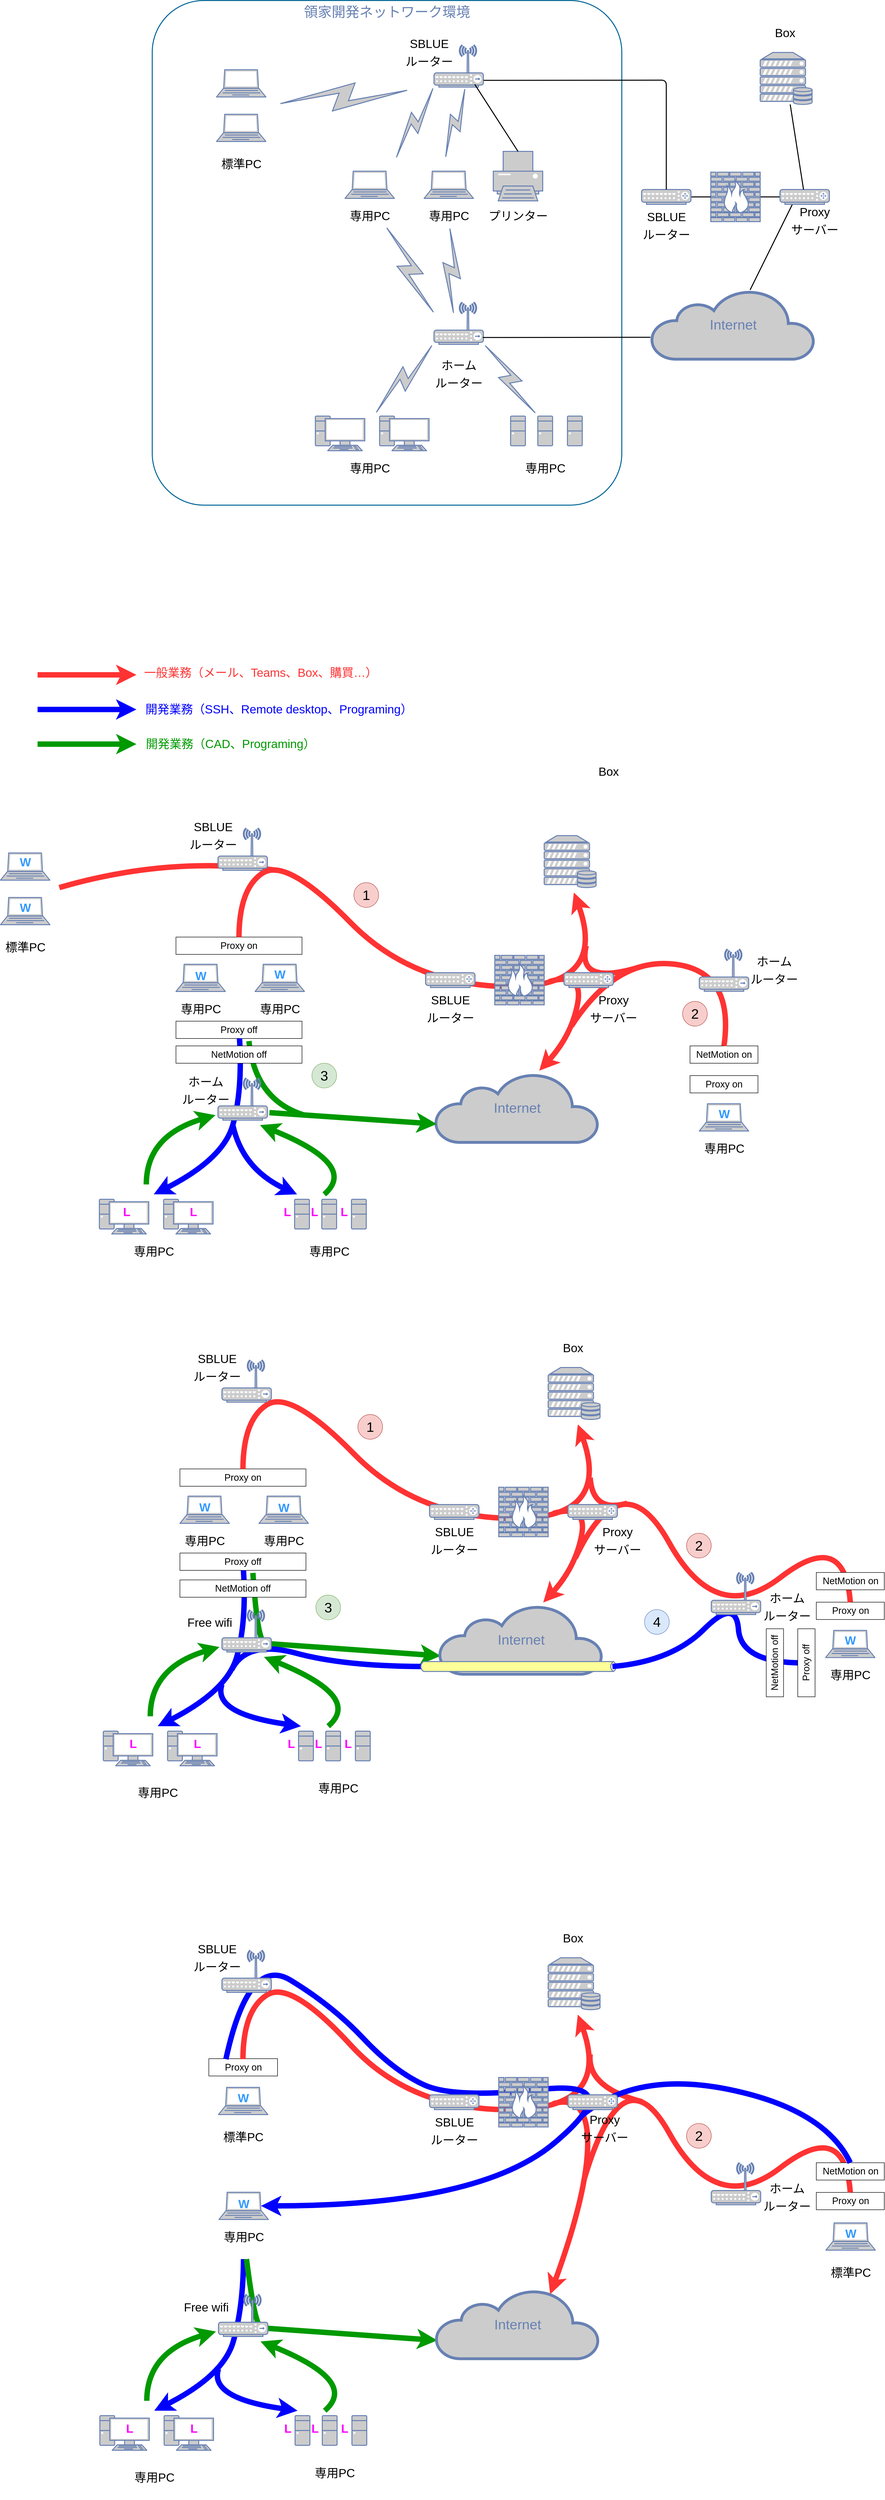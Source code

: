 <mxfile version="24.2.5" type="github">
  <diagram name="Page-1" id="bfe91b75-5d2c-26a0-9c1d-138518896778">
    <mxGraphModel dx="3964" dy="1901" grid="0" gridSize="10" guides="1" tooltips="1" connect="1" arrows="1" fold="1" page="0" pageScale="1" pageWidth="1100" pageHeight="850" background="none" math="0" shadow="0">
      <root>
        <mxCell id="0" />
        <mxCell id="1" parent="0" />
        <mxCell id="7c3789c024ecab99-81" value="領家開発ネットワーク環境" style="rounded=1;whiteSpace=wrap;html=1;shadow=0;comic=0;strokeColor=#036897;strokeWidth=2;fillColor=none;fontFamily=Verdana;fontSize=28;fontColor=#6881B3;align=center;arcSize=11;verticalAlign=top;" parent="1" vertex="1">
          <mxGeometry x="-985" y="-210" width="950" height="1020" as="geometry" />
        </mxCell>
        <mxCell id="7c3789c024ecab99-55" style="edgeStyle=none;html=1;labelBackgroundColor=none;endArrow=none;endFill=0;strokeWidth=2;fontFamily=Verdana;fontSize=28;fontColor=#6881B3;" parent="1" source="7c3789c024ecab99-8" target="7c3789c024ecab99-54" edge="1">
          <mxGeometry relative="1" as="geometry">
            <mxPoint x="365" y="127.0" as="targetPoint" />
          </mxGeometry>
        </mxCell>
        <mxCell id="7c3789c024ecab99-8" value="" style="fontColor=#0066CC;verticalAlign=top;verticalLabelPosition=bottom;labelPosition=center;align=center;html=1;fillColor=#CCCCCC;strokeColor=#6881B3;gradientColor=none;gradientDirection=north;strokeWidth=2;shape=mxgraph.networks.firewall;rounded=0;shadow=0;comic=0;" parent="1" vertex="1">
          <mxGeometry x="145" y="137" width="100" height="100" as="geometry" />
        </mxCell>
        <mxCell id="7c3789c024ecab99-52" style="edgeStyle=none;html=1;labelBackgroundColor=none;endArrow=none;endFill=0;strokeWidth=2;fontFamily=Verdana;fontSize=15;fontColor=#036897;" parent="1" source="7c3789c024ecab99-10" target="7c3789c024ecab99-8" edge="1">
          <mxGeometry relative="1" as="geometry">
            <mxPoint x="255.0" y="207" as="targetPoint" />
          </mxGeometry>
        </mxCell>
        <mxCell id="7c3789c024ecab99-10" value="" style="fontColor=#0066CC;verticalAlign=top;verticalLabelPosition=bottom;labelPosition=center;align=center;html=1;fillColor=#CCCCCC;strokeColor=#6881B3;gradientColor=none;gradientDirection=north;strokeWidth=2;shape=mxgraph.networks.router;rounded=0;shadow=0;comic=0;" parent="1" vertex="1">
          <mxGeometry x="5" y="172" width="100" height="30" as="geometry" />
        </mxCell>
        <mxCell id="7c3789c024ecab99-6" value="" style="fontColor=#0066CC;verticalAlign=top;verticalLabelPosition=bottom;labelPosition=center;align=center;html=1;fillColor=#CCCCCC;strokeColor=#6881B3;gradientColor=none;gradientDirection=north;strokeWidth=2;shape=mxgraph.networks.printer;rounded=0;shadow=0;comic=0;" parent="1" vertex="1">
          <mxGeometry x="-295.0" y="95" width="100" height="100" as="geometry" />
        </mxCell>
        <mxCell id="7c3789c024ecab99-9" value="" style="fontColor=#0066CC;verticalAlign=top;verticalLabelPosition=bottom;labelPosition=center;align=center;html=1;fillColor=#CCCCCC;strokeColor=#6881B3;gradientColor=none;gradientDirection=north;strokeWidth=2;shape=mxgraph.networks.wireless_hub;rounded=0;shadow=0;comic=0;" parent="1" vertex="1">
          <mxGeometry x="-415.0" y="-120" width="100" height="85" as="geometry" />
        </mxCell>
        <mxCell id="7c3789c024ecab99-30" value="" style="fontColor=#0066CC;verticalAlign=top;verticalLabelPosition=bottom;labelPosition=center;align=center;html=1;fillColor=#CCCCCC;strokeColor=#6881B3;gradientColor=none;gradientDirection=north;strokeWidth=2;shape=mxgraph.networks.wireless_hub;rounded=0;shadow=0;comic=0;" parent="1" vertex="1">
          <mxGeometry x="-415.0" y="400" width="100" height="85" as="geometry" />
        </mxCell>
        <mxCell id="7c3789c024ecab99-53" value="Internet" style="html=1;fillColor=#CCCCCC;strokeColor=#6881B3;gradientColor=none;gradientDirection=north;strokeWidth=2;shape=mxgraph.networks.cloud;fontColor=#6881B3;rounded=0;shadow=0;comic=0;align=center;fontSize=28;" parent="1" vertex="1">
          <mxGeometry x="25" y="375" width="330" height="140" as="geometry" />
        </mxCell>
        <mxCell id="7c3789c024ecab99-56" style="edgeStyle=none;html=1;labelBackgroundColor=none;endArrow=none;endFill=0;strokeWidth=2;fontFamily=Verdana;fontSize=28;fontColor=#6881B3;exitX=0.251;exitY=1;exitDx=0;exitDy=0;exitPerimeter=0;" parent="1" source="7c3789c024ecab99-54" target="7c3789c024ecab99-53" edge="1">
          <mxGeometry relative="1" as="geometry">
            <mxPoint x="355" y="200" as="sourcePoint" />
          </mxGeometry>
        </mxCell>
        <mxCell id="7c3789c024ecab99-54" value="" style="fontColor=#0066CC;verticalAlign=top;verticalLabelPosition=bottom;labelPosition=center;align=center;html=1;fillColor=#CCCCCC;strokeColor=#6881B3;gradientColor=none;gradientDirection=north;strokeWidth=2;shape=mxgraph.networks.router;rounded=0;shadow=0;comic=0;" parent="1" vertex="1">
          <mxGeometry x="285" y="172" width="100" height="30" as="geometry" />
        </mxCell>
        <mxCell id="7c3789c024ecab99-59" style="edgeStyle=none;html=1;labelBackgroundColor=none;endArrow=none;endFill=0;strokeWidth=2;fontFamily=Verdana;fontSize=28;fontColor=#6881B3;" parent="1" source="7c3789c024ecab99-58" target="7c3789c024ecab99-54" edge="1">
          <mxGeometry relative="1" as="geometry">
            <mxPoint x="275" y="117" as="targetPoint" />
          </mxGeometry>
        </mxCell>
        <mxCell id="7c3789c024ecab99-58" value="" style="fontColor=#0066CC;verticalAlign=top;verticalLabelPosition=bottom;labelPosition=center;align=center;html=1;fillColor=#CCCCCC;strokeColor=#6881B3;gradientColor=none;gradientDirection=north;strokeWidth=2;shape=mxgraph.networks.server_storage;rounded=0;shadow=0;comic=0;" parent="1" vertex="1">
          <mxGeometry x="245" y="-105" width="105" height="105" as="geometry" />
        </mxCell>
        <mxCell id="3SPEe0byowuw1gI_Q946-4" value="" style="html=1;outlineConnect=0;fillColor=#CCCCCC;strokeColor=#6881B3;gradientColor=none;gradientDirection=north;strokeWidth=2;shape=mxgraph.networks.comm_link_edge;html=1;rounded=0;entryX=0.645;entryY=0.958;entryDx=0;entryDy=0;entryPerimeter=0;exitX=0.416;exitY=0.054;exitDx=0;exitDy=0;exitPerimeter=0;" parent="1" target="7c3789c024ecab99-9" edge="1">
          <mxGeometry width="100" height="100" relative="1" as="geometry">
            <mxPoint x="-393.4" y="113.78" as="sourcePoint" />
            <mxPoint x="-446.96" y="10.0" as="targetPoint" />
          </mxGeometry>
        </mxCell>
        <mxCell id="3SPEe0byowuw1gI_Q946-7" value="" style="html=1;outlineConnect=0;fillColor=#CCCCCC;strokeColor=#6881B3;gradientColor=none;gradientDirection=north;strokeWidth=2;shape=mxgraph.networks.comm_link_edge;html=1;rounded=0;entryX=0.02;entryY=0.94;entryDx=0;entryDy=0;entryPerimeter=0;exitX=1;exitY=0.07;exitDx=0;exitDy=0;exitPerimeter=0;" parent="1" target="7c3789c024ecab99-9" edge="1">
          <mxGeometry width="100" height="100" relative="1" as="geometry">
            <mxPoint x="-495" y="114.9" as="sourcePoint" />
            <mxPoint x="-435" y="-33.765" as="targetPoint" />
          </mxGeometry>
        </mxCell>
        <mxCell id="3SPEe0byowuw1gI_Q946-10" value="&lt;p style=&quot;line-height: 100%;&quot;&gt;専用PC&lt;br&gt;&lt;/p&gt;" style="text;html=1;align=center;verticalAlign=middle;resizable=0;points=[];autosize=1;strokeColor=none;fillColor=none;fontSize=24;" parent="1" vertex="1">
          <mxGeometry x="-435" y="180" width="100" height="90" as="geometry" />
        </mxCell>
        <mxCell id="3SPEe0byowuw1gI_Q946-13" value="&lt;p style=&quot;line-height: 100%;&quot;&gt;専用PC&lt;br&gt;&lt;/p&gt;" style="text;html=1;align=center;verticalAlign=middle;resizable=0;points=[];autosize=1;strokeColor=none;fillColor=none;fontSize=24;" parent="1" vertex="1">
          <mxGeometry x="-595" y="180" width="100" height="90" as="geometry" />
        </mxCell>
        <mxCell id="3SPEe0byowuw1gI_Q946-17" value="&lt;p style=&quot;line-height: 100%;&quot;&gt;プリンター&lt;/p&gt;" style="text;html=1;align=center;verticalAlign=middle;resizable=0;points=[];autosize=1;strokeColor=none;fillColor=none;fontSize=24;" parent="1" vertex="1">
          <mxGeometry x="-315" y="180" width="140" height="90" as="geometry" />
        </mxCell>
        <mxCell id="3SPEe0byowuw1gI_Q946-18" value="&lt;p style=&quot;line-height: 50%;&quot;&gt;SBLUE&lt;/p&gt;&lt;p style=&quot;line-height: 50%;&quot;&gt;ルーター&lt;/p&gt;" style="text;html=1;align=center;verticalAlign=middle;resizable=0;points=[];autosize=1;strokeColor=none;fillColor=none;fontSize=24;" parent="1" vertex="1">
          <mxGeometry x="-485" y="-160" width="120" height="110" as="geometry" />
        </mxCell>
        <mxCell id="3SPEe0byowuw1gI_Q946-19" value="&lt;p style=&quot;line-height: 50%;&quot;&gt;SBLUE&lt;/p&gt;&lt;p style=&quot;line-height: 50%;&quot;&gt;ルーター&lt;br&gt;&lt;/p&gt;" style="text;html=1;align=center;verticalAlign=middle;resizable=0;points=[];autosize=1;strokeColor=none;fillColor=none;fontSize=24;" parent="1" vertex="1">
          <mxGeometry x="-5" y="190" width="120" height="110" as="geometry" />
        </mxCell>
        <mxCell id="3SPEe0byowuw1gI_Q946-20" value="&lt;p style=&quot;line-height: 50%;&quot;&gt;Proxy&lt;/p&gt;&lt;p style=&quot;line-height: 50%;&quot;&gt;サーバー&lt;/p&gt;" style="text;html=1;align=center;verticalAlign=middle;resizable=0;points=[];autosize=1;strokeColor=none;fillColor=none;fontSize=24;" parent="1" vertex="1">
          <mxGeometry x="295" y="180" width="120" height="110" as="geometry" />
        </mxCell>
        <mxCell id="3SPEe0byowuw1gI_Q946-21" value="&lt;p style=&quot;line-height: 50%;&quot;&gt;Box&lt;/p&gt;" style="text;html=1;align=center;verticalAlign=middle;resizable=0;points=[];autosize=1;strokeColor=none;fillColor=none;fontSize=24;" parent="1" vertex="1">
          <mxGeometry x="265" y="-180" width="60" height="70" as="geometry" />
        </mxCell>
        <mxCell id="3SPEe0byowuw1gI_Q946-24" style="edgeStyle=none;html=1;labelBackgroundColor=none;endArrow=none;endFill=0;strokeWidth=2;fontFamily=Verdana;fontSize=28;fontColor=#6881B3;exitX=-0.006;exitY=0.684;exitDx=0;exitDy=0;exitPerimeter=0;entryX=0.986;entryY=0.837;entryDx=0;entryDy=0;entryPerimeter=0;" parent="1" source="7c3789c024ecab99-53" target="7c3789c024ecab99-30" edge="1">
          <mxGeometry relative="1" as="geometry">
            <mxPoint x="-195.14" y="340" as="sourcePoint" />
            <mxPoint x="-313.14" y="515" as="targetPoint" />
          </mxGeometry>
        </mxCell>
        <mxCell id="3SPEe0byowuw1gI_Q946-26" value="&lt;p style=&quot;line-height: 50%;&quot;&gt;&lt;span style=&quot;background-color: initial;&quot;&gt;ホーム&lt;/span&gt;&lt;/p&gt;&lt;p style=&quot;line-height: 50%;&quot;&gt;&lt;span style=&quot;background-color: initial;&quot;&gt;ルーター&lt;/span&gt;&lt;/p&gt;" style="text;html=1;align=center;verticalAlign=middle;resizable=0;points=[];autosize=1;strokeColor=none;fillColor=none;fontSize=24;" parent="1" vertex="1">
          <mxGeometry x="-425" y="490" width="120" height="110" as="geometry" />
        </mxCell>
        <mxCell id="3SPEe0byowuw1gI_Q946-28" value="" style="html=1;outlineConnect=0;fillColor=#CCCCCC;strokeColor=#6881B3;gradientColor=none;gradientDirection=north;strokeWidth=2;shape=mxgraph.networks.comm_link_edge;html=1;rounded=0;entryX=0.475;entryY=1.016;entryDx=0;entryDy=0;entryPerimeter=0;exitX=0.357;exitY=0.716;exitDx=0;exitDy=0;exitPerimeter=0;" parent="1" edge="1">
          <mxGeometry width="100" height="100" relative="1" as="geometry">
            <mxPoint x="-375.06" y="430.86" as="sourcePoint" />
            <mxPoint x="-383.26" y="241.44" as="targetPoint" />
          </mxGeometry>
        </mxCell>
        <mxCell id="3SPEe0byowuw1gI_Q946-29" value="" style="html=1;outlineConnect=0;fillColor=#CCCCCC;strokeColor=#6881B3;gradientColor=none;gradientDirection=north;strokeWidth=2;shape=mxgraph.networks.comm_link_edge;html=1;rounded=0;exitX=0;exitY=0.7;exitDx=0;exitDy=0;exitPerimeter=0;" parent="1" edge="1">
          <mxGeometry width="100" height="100" relative="1" as="geometry">
            <mxPoint x="-410.76" y="429.5" as="sourcePoint" />
            <mxPoint x="-515.813" y="240" as="targetPoint" />
          </mxGeometry>
        </mxCell>
        <mxCell id="3SPEe0byowuw1gI_Q946-33" style="edgeStyle=none;html=1;labelBackgroundColor=none;endArrow=none;endFill=0;strokeWidth=2;fontFamily=Verdana;fontSize=28;fontColor=#6881B3;exitX=0.5;exitY=0;exitDx=0;exitDy=0;exitPerimeter=0;entryX=1.004;entryY=0.84;entryDx=0;entryDy=0;entryPerimeter=0;" parent="1" source="7c3789c024ecab99-10" target="7c3789c024ecab99-9" edge="1">
          <mxGeometry relative="1" as="geometry">
            <mxPoint x="174.4" y="-49.76" as="sourcePoint" />
            <mxPoint x="-164.6" y="-49.76" as="targetPoint" />
            <Array as="points">
              <mxPoint x="55" y="-49" />
            </Array>
          </mxGeometry>
        </mxCell>
        <mxCell id="3SPEe0byowuw1gI_Q946-36" value="" style="fontColor=#0066CC;verticalAlign=top;verticalLabelPosition=bottom;labelPosition=center;align=center;html=1;outlineConnect=0;fillColor=#CCCCCC;strokeColor=#6881B3;gradientColor=none;gradientDirection=north;strokeWidth=2;shape=mxgraph.networks.laptop;" parent="1" vertex="1">
          <mxGeometry x="-855" y="-70" width="100" height="55" as="geometry" />
        </mxCell>
        <mxCell id="3SPEe0byowuw1gI_Q946-39" value="" style="fontColor=#0066CC;verticalAlign=top;verticalLabelPosition=bottom;labelPosition=center;align=center;html=1;outlineConnect=0;fillColor=#CCCCCC;strokeColor=#6881B3;gradientColor=none;gradientDirection=north;strokeWidth=2;shape=mxgraph.networks.pc;" parent="1" vertex="1">
          <mxGeometry x="-655" y="630" width="100" height="70" as="geometry" />
        </mxCell>
        <mxCell id="3SPEe0byowuw1gI_Q946-40" value="" style="fontColor=#0066CC;verticalAlign=top;verticalLabelPosition=bottom;labelPosition=center;align=center;html=1;outlineConnect=0;fillColor=#CCCCCC;strokeColor=#6881B3;gradientColor=none;gradientDirection=north;strokeWidth=2;shape=mxgraph.networks.desktop_pc;" parent="1" vertex="1">
          <mxGeometry x="-260" y="630" width="30" height="60" as="geometry" />
        </mxCell>
        <mxCell id="3SPEe0byowuw1gI_Q946-41" value="" style="fontColor=#0066CC;verticalAlign=top;verticalLabelPosition=bottom;labelPosition=center;align=center;html=1;outlineConnect=0;fillColor=#CCCCCC;strokeColor=#6881B3;gradientColor=none;gradientDirection=north;strokeWidth=2;shape=mxgraph.networks.laptop;" parent="1" vertex="1">
          <mxGeometry x="-595" y="135" width="100" height="55" as="geometry" />
        </mxCell>
        <mxCell id="3SPEe0byowuw1gI_Q946-42" value="" style="fontColor=#0066CC;verticalAlign=top;verticalLabelPosition=bottom;labelPosition=center;align=center;html=1;outlineConnect=0;fillColor=#CCCCCC;strokeColor=#6881B3;gradientColor=none;gradientDirection=north;strokeWidth=2;shape=mxgraph.networks.laptop;" parent="1" vertex="1">
          <mxGeometry x="-435" y="135" width="100" height="55" as="geometry" />
        </mxCell>
        <mxCell id="3SPEe0byowuw1gI_Q946-43" value="" style="html=1;outlineConnect=0;fillColor=#CCCCCC;strokeColor=#6881B3;gradientColor=none;gradientDirection=north;strokeWidth=2;shape=mxgraph.networks.comm_link_edge;html=1;rounded=0;entryX=0.02;entryY=0.94;entryDx=0;entryDy=0;entryPerimeter=0;" parent="1" target="7c3789c024ecab99-30" edge="1">
          <mxGeometry width="100" height="100" relative="1" as="geometry">
            <mxPoint x="-537.859" y="630" as="sourcePoint" />
            <mxPoint x="-430" y="459.5" as="targetPoint" />
          </mxGeometry>
        </mxCell>
        <mxCell id="3SPEe0byowuw1gI_Q946-44" value="" style="html=1;outlineConnect=0;fillColor=#CCCCCC;strokeColor=#6881B3;gradientColor=none;gradientDirection=north;strokeWidth=2;shape=mxgraph.networks.comm_link_edge;html=1;rounded=0;entryX=0.98;entryY=0.94;entryDx=0;entryDy=0;entryPerimeter=0;exitX=0.02;exitY=0.02;exitDx=0;exitDy=0;exitPerimeter=0;" parent="1" source="3SPEe0byowuw1gI_Q946-48" target="7c3789c024ecab99-30" edge="1">
          <mxGeometry width="100" height="100" relative="1" as="geometry">
            <mxPoint x="-254.999" y="630" as="sourcePoint" />
            <mxPoint x="-147.14" y="459.5" as="targetPoint" />
          </mxGeometry>
        </mxCell>
        <mxCell id="3SPEe0byowuw1gI_Q946-45" value="&lt;p style=&quot;line-height: 100%;&quot;&gt;専用PC&lt;br&gt;&lt;/p&gt;" style="text;html=1;align=center;verticalAlign=middle;resizable=0;points=[];autosize=1;strokeColor=none;fillColor=none;fontSize=24;" parent="1" vertex="1">
          <mxGeometry x="-595" y="690" width="100" height="90" as="geometry" />
        </mxCell>
        <mxCell id="3SPEe0byowuw1gI_Q946-46" value="&lt;p style=&quot;line-height: 100%;&quot;&gt;専用PC&lt;br&gt;&lt;/p&gt;" style="text;html=1;align=center;verticalAlign=middle;resizable=0;points=[];autosize=1;strokeColor=none;fillColor=none;fontSize=24;" parent="1" vertex="1">
          <mxGeometry x="-240" y="690" width="100" height="90" as="geometry" />
        </mxCell>
        <mxCell id="3SPEe0byowuw1gI_Q946-47" value="" style="fontColor=#0066CC;verticalAlign=top;verticalLabelPosition=bottom;labelPosition=center;align=center;html=1;outlineConnect=0;fillColor=#CCCCCC;strokeColor=#6881B3;gradientColor=none;gradientDirection=north;strokeWidth=2;shape=mxgraph.networks.pc;" parent="1" vertex="1">
          <mxGeometry x="-525" y="630" width="100" height="70" as="geometry" />
        </mxCell>
        <mxCell id="3SPEe0byowuw1gI_Q946-48" value="" style="fontColor=#0066CC;verticalAlign=top;verticalLabelPosition=bottom;labelPosition=center;align=center;html=1;outlineConnect=0;fillColor=#CCCCCC;strokeColor=#6881B3;gradientColor=none;gradientDirection=north;strokeWidth=2;shape=mxgraph.networks.desktop_pc;" parent="1" vertex="1">
          <mxGeometry x="-205" y="630" width="30" height="60" as="geometry" />
        </mxCell>
        <mxCell id="3SPEe0byowuw1gI_Q946-49" value="" style="fontColor=#0066CC;verticalAlign=top;verticalLabelPosition=bottom;labelPosition=center;align=center;html=1;outlineConnect=0;fillColor=#CCCCCC;strokeColor=#6881B3;gradientColor=none;gradientDirection=north;strokeWidth=2;shape=mxgraph.networks.desktop_pc;" parent="1" vertex="1">
          <mxGeometry x="-145" y="630" width="30" height="60" as="geometry" />
        </mxCell>
        <mxCell id="3SPEe0byowuw1gI_Q946-51" value="" style="html=1;outlineConnect=0;fillColor=#CCCCCC;strokeColor=#6881B3;gradientColor=none;gradientDirection=north;strokeWidth=2;shape=mxgraph.networks.comm_link_edge;html=1;rounded=0;exitX=1;exitY=0.07;exitDx=0;exitDy=0;exitPerimeter=0;" parent="1" edge="1">
          <mxGeometry width="100" height="100" relative="1" as="geometry">
            <mxPoint x="-740" y="-1.137e-13" as="sourcePoint" />
            <mxPoint x="-455" y="-30" as="targetPoint" />
          </mxGeometry>
        </mxCell>
        <mxCell id="R_TfwoHonHVuo36BQs9o-2" style="edgeStyle=none;html=1;labelBackgroundColor=none;endArrow=none;endFill=0;strokeWidth=2;fontFamily=Verdana;fontSize=28;fontColor=#6881B3;exitX=0.5;exitY=0;exitDx=0;exitDy=0;exitPerimeter=0;entryX=0.825;entryY=0.935;entryDx=0;entryDy=0;entryPerimeter=0;" parent="1" source="7c3789c024ecab99-6" target="7c3789c024ecab99-9" edge="1">
          <mxGeometry relative="1" as="geometry">
            <mxPoint x="104.98" y="20.24" as="sourcePoint" />
            <mxPoint x="-234.02" y="20.24" as="targetPoint" />
          </mxGeometry>
        </mxCell>
        <mxCell id="4IGNiM-34fkrPoC61u_h-1" value="" style="group" vertex="1" connectable="0" parent="1">
          <mxGeometry x="-855" y="20" width="100" height="145" as="geometry" />
        </mxCell>
        <mxCell id="3SPEe0byowuw1gI_Q946-25" value="&lt;p style=&quot;line-height: 100%;&quot;&gt;標準PC&lt;br&gt;&lt;/p&gt;" style="text;html=1;align=center;verticalAlign=middle;resizable=0;points=[];autosize=1;strokeColor=none;fillColor=none;fontSize=24;" parent="4IGNiM-34fkrPoC61u_h-1" vertex="1">
          <mxGeometry y="55" width="100" height="90" as="geometry" />
        </mxCell>
        <mxCell id="3SPEe0byowuw1gI_Q946-35" value="" style="fontColor=#0066CC;verticalAlign=top;verticalLabelPosition=bottom;labelPosition=center;align=center;html=1;outlineConnect=0;fillColor=#CCCCCC;strokeColor=#6881B3;gradientColor=none;gradientDirection=north;strokeWidth=2;shape=mxgraph.networks.laptop;" parent="4IGNiM-34fkrPoC61u_h-1" vertex="1">
          <mxGeometry width="100" height="55" as="geometry" />
        </mxCell>
        <mxCell id="3SPEe0byowuw1gI_Q946-74" value="&lt;p style=&quot;line-height: 50%;&quot;&gt;Box&lt;/p&gt;" style="text;html=1;align=center;verticalAlign=middle;resizable=0;points=[];autosize=1;strokeColor=none;fillColor=none;fontSize=24;" parent="1" vertex="1">
          <mxGeometry x="-92" y="1313" width="60" height="70" as="geometry" />
        </mxCell>
        <mxCell id="3SPEe0byowuw1gI_Q946-111" value="" style="endArrow=classic;html=1;rounded=0;strokeWidth=11;strokeColor=#FF3333;" parent="1" edge="1">
          <mxGeometry width="50" height="50" relative="1" as="geometry">
            <mxPoint x="-1217" y="1153" as="sourcePoint" />
            <mxPoint x="-1017" y="1153" as="targetPoint" />
          </mxGeometry>
        </mxCell>
        <mxCell id="3SPEe0byowuw1gI_Q946-112" value="&lt;font color=&quot;#ff3333&quot; style=&quot;font-size: 24px;&quot;&gt;一般業務（メール、Teams、Box、購買…）&lt;/font&gt;" style="edgeLabel;html=1;align=center;verticalAlign=middle;resizable=0;points=[];" parent="3SPEe0byowuw1gI_Q946-111" vertex="1" connectable="0">
          <mxGeometry x="0.163" y="7" relative="1" as="geometry">
            <mxPoint x="334" y="3" as="offset" />
          </mxGeometry>
        </mxCell>
        <mxCell id="3SPEe0byowuw1gI_Q946-113" value="" style="endArrow=classic;html=1;rounded=0;strokeWidth=11;strokeColor=#0000FF;" parent="1" edge="1">
          <mxGeometry width="50" height="50" relative="1" as="geometry">
            <mxPoint x="-1217" y="1223" as="sourcePoint" />
            <mxPoint x="-1017" y="1223" as="targetPoint" />
          </mxGeometry>
        </mxCell>
        <mxCell id="3SPEe0byowuw1gI_Q946-114" value="&lt;font color=&quot;#0000ff&quot; style=&quot;font-size: 24px;&quot;&gt;開発業務（SSH、Remote desktop、Programing）&lt;/font&gt;" style="edgeLabel;html=1;align=center;verticalAlign=middle;resizable=0;points=[];" parent="3SPEe0byowuw1gI_Q946-113" vertex="1" connectable="0">
          <mxGeometry x="0.163" y="7" relative="1" as="geometry">
            <mxPoint x="371" y="7" as="offset" />
          </mxGeometry>
        </mxCell>
        <mxCell id="R_TfwoHonHVuo36BQs9o-76" value="" style="endArrow=classic;html=1;rounded=0;strokeWidth=11;strokeColor=#009900;" parent="1" edge="1">
          <mxGeometry width="50" height="50" relative="1" as="geometry">
            <mxPoint x="-1217" y="1293" as="sourcePoint" />
            <mxPoint x="-1017" y="1293" as="targetPoint" />
          </mxGeometry>
        </mxCell>
        <mxCell id="R_TfwoHonHVuo36BQs9o-77" value="&lt;font style=&quot;font-size: 24px;&quot;&gt;開発業務（CAD、Programing）&lt;/font&gt;" style="edgeLabel;html=1;align=center;verticalAlign=middle;resizable=0;points=[];fontColor=#009900;" parent="R_TfwoHonHVuo36BQs9o-76" vertex="1" connectable="0">
          <mxGeometry x="0.163" y="7" relative="1" as="geometry">
            <mxPoint x="273" y="7" as="offset" />
          </mxGeometry>
        </mxCell>
        <mxCell id="4IGNiM-34fkrPoC61u_h-8" value="" style="group" vertex="1" connectable="0" parent="1">
          <mxGeometry x="-1292" y="1423" width="1625" height="940" as="geometry" />
        </mxCell>
        <mxCell id="3SPEe0byowuw1gI_Q946-60" value="Internet" style="html=1;fillColor=#CCCCCC;strokeColor=#6881B3;gradientColor=none;gradientDirection=north;strokeWidth=2;shape=mxgraph.networks.cloud;fontColor=#6881B3;rounded=0;shadow=0;comic=0;align=center;fontSize=28;" parent="4IGNiM-34fkrPoC61u_h-8" vertex="1">
          <mxGeometry x="880" y="535" width="330" height="140" as="geometry" />
        </mxCell>
        <mxCell id="3SPEe0byowuw1gI_Q946-64" value="" style="fontColor=#0066CC;verticalAlign=top;verticalLabelPosition=bottom;labelPosition=center;align=center;html=1;fillColor=#CCCCCC;strokeColor=#6881B3;gradientColor=none;gradientDirection=north;strokeWidth=2;shape=mxgraph.networks.server_storage;rounded=0;shadow=0;comic=0;" parent="4IGNiM-34fkrPoC61u_h-8" vertex="1">
          <mxGeometry x="1100" y="55" width="105" height="105" as="geometry" />
        </mxCell>
        <mxCell id="3SPEe0byowuw1gI_Q946-68" value="&lt;p style=&quot;line-height: 100%;&quot;&gt;専用PC&lt;br&gt;&lt;/p&gt;" style="text;html=1;align=center;verticalAlign=middle;resizable=0;points=[];autosize=1;strokeColor=none;fillColor=none;fontSize=24;" parent="4IGNiM-34fkrPoC61u_h-8" vertex="1">
          <mxGeometry x="515" y="360" width="100" height="90" as="geometry" />
        </mxCell>
        <mxCell id="3SPEe0byowuw1gI_Q946-69" value="&lt;p style=&quot;line-height: 100%;&quot;&gt;専用PC&lt;br&gt;&lt;/p&gt;" style="text;html=1;align=center;verticalAlign=middle;resizable=0;points=[];autosize=1;strokeColor=none;fillColor=none;fontSize=24;" parent="4IGNiM-34fkrPoC61u_h-8" vertex="1">
          <mxGeometry x="355" y="360" width="100" height="90" as="geometry" />
        </mxCell>
        <mxCell id="3SPEe0byowuw1gI_Q946-71" value="&lt;p style=&quot;line-height: 50%;&quot;&gt;SBLUE&lt;/p&gt;&lt;p style=&quot;line-height: 50%;&quot;&gt;ルーター&lt;/p&gt;" style="text;html=1;align=center;verticalAlign=middle;resizable=0;points=[];autosize=1;strokeColor=none;fillColor=none;fontSize=24;" parent="4IGNiM-34fkrPoC61u_h-8" vertex="1">
          <mxGeometry x="370" width="120" height="110" as="geometry" />
        </mxCell>
        <mxCell id="3SPEe0byowuw1gI_Q946-72" value="&lt;p style=&quot;line-height: 50%;&quot;&gt;SBLUE&lt;/p&gt;&lt;p style=&quot;line-height: 50%;&quot;&gt;ルーター&lt;br&gt;&lt;/p&gt;" style="text;html=1;align=center;verticalAlign=middle;resizable=0;points=[];autosize=1;strokeColor=none;fillColor=none;fontSize=24;" parent="4IGNiM-34fkrPoC61u_h-8" vertex="1">
          <mxGeometry x="850" y="350" width="120" height="110" as="geometry" />
        </mxCell>
        <mxCell id="3SPEe0byowuw1gI_Q946-76" value="&lt;p style=&quot;line-height: 100%;&quot;&gt;標準PC&lt;br&gt;&lt;/p&gt;" style="text;html=1;align=center;verticalAlign=middle;resizable=0;points=[];autosize=1;strokeColor=none;fillColor=none;fontSize=24;" parent="4IGNiM-34fkrPoC61u_h-8" vertex="1">
          <mxGeometry y="235" width="100" height="90" as="geometry" />
        </mxCell>
        <mxCell id="3SPEe0byowuw1gI_Q946-77" value="&lt;p style=&quot;line-height: 50%;&quot;&gt;&lt;span style=&quot;background-color: initial;&quot;&gt;ホーム&lt;/span&gt;&lt;/p&gt;&lt;p style=&quot;line-height: 50%;&quot;&gt;&lt;span style=&quot;background-color: initial;&quot;&gt;ルーター&lt;/span&gt;&lt;/p&gt;" style="text;html=1;align=center;verticalAlign=middle;resizable=0;points=[];autosize=1;strokeColor=none;fillColor=none;fontSize=24;" parent="4IGNiM-34fkrPoC61u_h-8" vertex="1">
          <mxGeometry x="355" y="515" width="120" height="110" as="geometry" />
        </mxCell>
        <mxCell id="3SPEe0byowuw1gI_Q946-81" value="" style="fontColor=#0066CC;verticalAlign=top;verticalLabelPosition=bottom;labelPosition=center;align=center;html=1;outlineConnect=0;fillColor=#CCCCCC;strokeColor=#6881B3;gradientColor=none;gradientDirection=north;strokeWidth=2;shape=mxgraph.networks.laptop;" parent="4IGNiM-34fkrPoC61u_h-8" vertex="1">
          <mxGeometry y="180" width="100" height="55" as="geometry" />
        </mxCell>
        <mxCell id="3SPEe0byowuw1gI_Q946-82" value="" style="fontColor=#0066CC;verticalAlign=top;verticalLabelPosition=bottom;labelPosition=center;align=center;html=1;outlineConnect=0;fillColor=#CCCCCC;strokeColor=#6881B3;gradientColor=none;gradientDirection=north;strokeWidth=2;shape=mxgraph.networks.laptop;" parent="4IGNiM-34fkrPoC61u_h-8" vertex="1">
          <mxGeometry y="90" width="100" height="55" as="geometry" />
        </mxCell>
        <mxCell id="3SPEe0byowuw1gI_Q946-83" value="" style="fontColor=#0066CC;verticalAlign=top;verticalLabelPosition=bottom;labelPosition=center;align=center;html=1;outlineConnect=0;fillColor=#CCCCCC;strokeColor=#6881B3;gradientColor=none;gradientDirection=north;strokeWidth=2;shape=mxgraph.networks.pc;" parent="4IGNiM-34fkrPoC61u_h-8" vertex="1">
          <mxGeometry x="200" y="790" width="100" height="70" as="geometry" />
        </mxCell>
        <mxCell id="3SPEe0byowuw1gI_Q946-84" value="" style="fontColor=#0066CC;verticalAlign=top;verticalLabelPosition=bottom;labelPosition=center;align=center;html=1;outlineConnect=0;fillColor=#CCCCCC;strokeColor=#6881B3;gradientColor=none;gradientDirection=north;strokeWidth=2;shape=mxgraph.networks.desktop_pc;" parent="4IGNiM-34fkrPoC61u_h-8" vertex="1">
          <mxGeometry x="595" y="790" width="30" height="60" as="geometry" />
        </mxCell>
        <mxCell id="3SPEe0byowuw1gI_Q946-85" value="" style="fontColor=#0066CC;verticalAlign=top;verticalLabelPosition=bottom;labelPosition=center;align=center;html=1;outlineConnect=0;fillColor=#CCCCCC;strokeColor=#6881B3;gradientColor=none;gradientDirection=north;strokeWidth=2;shape=mxgraph.networks.laptop;" parent="4IGNiM-34fkrPoC61u_h-8" vertex="1">
          <mxGeometry x="355" y="315" width="100" height="55" as="geometry" />
        </mxCell>
        <mxCell id="3SPEe0byowuw1gI_Q946-86" value="" style="fontColor=#0066CC;verticalAlign=top;verticalLabelPosition=bottom;labelPosition=center;align=center;html=1;outlineConnect=0;fillColor=#CCCCCC;strokeColor=#6881B3;gradientColor=none;gradientDirection=north;strokeWidth=2;shape=mxgraph.networks.laptop;" parent="4IGNiM-34fkrPoC61u_h-8" vertex="1">
          <mxGeometry x="515" y="315" width="100" height="55" as="geometry" />
        </mxCell>
        <mxCell id="3SPEe0byowuw1gI_Q946-89" value="&lt;p style=&quot;line-height: 100%;&quot;&gt;専用PC&lt;br&gt;&lt;/p&gt;" style="text;html=1;align=center;verticalAlign=middle;resizable=0;points=[];autosize=1;strokeColor=none;fillColor=none;fontSize=24;" parent="4IGNiM-34fkrPoC61u_h-8" vertex="1">
          <mxGeometry x="260" y="850" width="100" height="90" as="geometry" />
        </mxCell>
        <mxCell id="3SPEe0byowuw1gI_Q946-90" value="&lt;p style=&quot;line-height: 100%;&quot;&gt;専用PC&lt;br&gt;&lt;/p&gt;" style="text;html=1;align=center;verticalAlign=middle;resizable=0;points=[];autosize=1;strokeColor=none;fillColor=none;fontSize=24;" parent="4IGNiM-34fkrPoC61u_h-8" vertex="1">
          <mxGeometry x="615" y="850" width="100" height="90" as="geometry" />
        </mxCell>
        <mxCell id="3SPEe0byowuw1gI_Q946-91" value="" style="fontColor=#0066CC;verticalAlign=top;verticalLabelPosition=bottom;labelPosition=center;align=center;html=1;outlineConnect=0;fillColor=#CCCCCC;strokeColor=#6881B3;gradientColor=none;gradientDirection=north;strokeWidth=2;shape=mxgraph.networks.pc;" parent="4IGNiM-34fkrPoC61u_h-8" vertex="1">
          <mxGeometry x="330" y="790" width="100" height="70" as="geometry" />
        </mxCell>
        <mxCell id="3SPEe0byowuw1gI_Q946-92" value="" style="fontColor=#0066CC;verticalAlign=top;verticalLabelPosition=bottom;labelPosition=center;align=center;html=1;outlineConnect=0;fillColor=#CCCCCC;strokeColor=#6881B3;gradientColor=none;gradientDirection=north;strokeWidth=2;shape=mxgraph.networks.desktop_pc;" parent="4IGNiM-34fkrPoC61u_h-8" vertex="1">
          <mxGeometry x="650" y="790" width="30" height="60" as="geometry" />
        </mxCell>
        <mxCell id="3SPEe0byowuw1gI_Q946-93" value="" style="fontColor=#0066CC;verticalAlign=top;verticalLabelPosition=bottom;labelPosition=center;align=center;html=1;outlineConnect=0;fillColor=#CCCCCC;strokeColor=#6881B3;gradientColor=none;gradientDirection=north;strokeWidth=2;shape=mxgraph.networks.desktop_pc;" parent="4IGNiM-34fkrPoC61u_h-8" vertex="1">
          <mxGeometry x="710" y="790" width="30" height="60" as="geometry" />
        </mxCell>
        <mxCell id="3SPEe0byowuw1gI_Q946-97" value="&lt;font style=&quot;font-size: 19px;&quot;&gt;Proxy on&lt;/font&gt;" style="rounded=0;whiteSpace=wrap;html=1;" parent="4IGNiM-34fkrPoC61u_h-8" vertex="1">
          <mxGeometry x="355" y="260" width="255" height="35" as="geometry" />
        </mxCell>
        <mxCell id="3SPEe0byowuw1gI_Q946-98" value="&lt;font style=&quot;font-size: 19px;&quot;&gt;Proxy off&lt;/font&gt;" style="rounded=0;whiteSpace=wrap;html=1;" parent="4IGNiM-34fkrPoC61u_h-8" vertex="1">
          <mxGeometry x="355" y="430" width="255" height="35" as="geometry" />
        </mxCell>
        <mxCell id="3SPEe0byowuw1gI_Q946-100" value="" style="curved=1;endArrow=classic;html=1;rounded=0;exitX=0.5;exitY=0;exitDx=0;exitDy=0;fontSize=12;textShadow=0;labelBorderColor=none;fillColor=#f8cecc;strokeColor=#FF3333;strokeWidth=11;" parent="4IGNiM-34fkrPoC61u_h-8" edge="1">
          <mxGeometry width="50" height="50" relative="1" as="geometry">
            <mxPoint x="482.5" y="260.0" as="sourcePoint" />
            <mxPoint x="1160" y="170" as="targetPoint" />
            <Array as="points">
              <mxPoint x="483" y="160" />
              <mxPoint x="580" y="100" />
              <mxPoint x="835" y="360" />
              <mxPoint x="1230" y="360" />
            </Array>
          </mxGeometry>
        </mxCell>
        <mxCell id="3SPEe0byowuw1gI_Q946-103" value="" style="curved=1;endArrow=classic;html=1;rounded=0;fontSize=12;textShadow=0;labelBorderColor=none;fillColor=#f8cecc;strokeColor=#FF3333;strokeWidth=11;" parent="4IGNiM-34fkrPoC61u_h-8" edge="1">
          <mxGeometry width="50" height="50" relative="1" as="geometry">
            <mxPoint x="1110" y="350" as="sourcePoint" />
            <mxPoint x="1090" y="530" as="targetPoint" />
            <Array as="points">
              <mxPoint x="1180" y="330" />
              <mxPoint x="1155" y="460" />
            </Array>
          </mxGeometry>
        </mxCell>
        <mxCell id="3SPEe0byowuw1gI_Q946-104" value="" style="curved=1;endArrow=classic;html=1;rounded=0;fontSize=12;textShadow=0;labelBorderColor=none;fillColor=#f8cecc;strokeColor=#0000FF;strokeWidth=11;" parent="4IGNiM-34fkrPoC61u_h-8" source="3SPEe0byowuw1gI_Q946-98" edge="1">
          <mxGeometry width="50" height="50" relative="1" as="geometry">
            <mxPoint x="480" y="470" as="sourcePoint" />
            <mxPoint x="310" y="780" as="targetPoint" />
            <Array as="points">
              <mxPoint x="490" y="570" />
              <mxPoint x="450" y="710" />
            </Array>
          </mxGeometry>
        </mxCell>
        <mxCell id="3SPEe0byowuw1gI_Q946-105" value="" style="curved=1;endArrow=classic;html=1;rounded=0;fontSize=12;textShadow=0;labelBorderColor=none;fillColor=#f8cecc;strokeColor=#0000FF;strokeWidth=11;" parent="4IGNiM-34fkrPoC61u_h-8" edge="1">
          <mxGeometry width="50" height="50" relative="1" as="geometry">
            <mxPoint x="470" y="640" as="sourcePoint" />
            <mxPoint x="600" y="780" as="targetPoint" />
            <Array as="points">
              <mxPoint x="490" y="730" />
            </Array>
          </mxGeometry>
        </mxCell>
        <mxCell id="3SPEe0byowuw1gI_Q946-107" value="" style="curved=1;endArrow=classic;html=1;rounded=0;fontSize=12;textShadow=0;labelBorderColor=none;fillColor=#f8cecc;strokeColor=#009900;strokeWidth=11;endFill=1;" parent="4IGNiM-34fkrPoC61u_h-8" edge="1">
          <mxGeometry width="50" height="50" relative="1" as="geometry">
            <mxPoint x="655" y="780" as="sourcePoint" />
            <mxPoint x="525" y="640" as="targetPoint" />
            <Array as="points">
              <mxPoint x="725" y="720" />
            </Array>
          </mxGeometry>
        </mxCell>
        <mxCell id="3SPEe0byowuw1gI_Q946-108" value="" style="curved=1;endArrow=none;html=1;rounded=0;fontSize=12;textShadow=0;labelBorderColor=none;fillColor=#f8cecc;strokeColor=#009900;strokeWidth=11;exitX=0.579;exitY=1.149;exitDx=0;exitDy=0;exitPerimeter=0;endFill=0;" parent="4IGNiM-34fkrPoC61u_h-8" source="3SPEe0byowuw1gI_Q946-98" edge="1">
          <mxGeometry width="50" height="50" relative="1" as="geometry">
            <mxPoint x="515" y="480" as="sourcePoint" />
            <mxPoint x="615" y="620" as="targetPoint" />
            <Array as="points">
              <mxPoint x="515" y="590" />
            </Array>
          </mxGeometry>
        </mxCell>
        <mxCell id="3SPEe0byowuw1gI_Q946-109" value="" style="curved=1;endArrow=none;html=1;rounded=0;fontSize=12;textShadow=0;labelBorderColor=none;fillColor=#f8cecc;strokeColor=#FF3333;strokeWidth=11;endFill=0;" parent="4IGNiM-34fkrPoC61u_h-8" edge="1">
          <mxGeometry width="50" height="50" relative="1" as="geometry">
            <mxPoint x="119.01" y="160" as="sourcePoint" />
            <mxPoint x="560" y="125.23" as="targetPoint" />
            <Array as="points">
              <mxPoint x="340" y="95.23" />
            </Array>
          </mxGeometry>
        </mxCell>
        <mxCell id="R_TfwoHonHVuo36BQs9o-74" value="" style="curved=1;endArrow=classic;html=1;rounded=0;fontSize=12;textShadow=0;labelBorderColor=none;fillColor=#f8cecc;strokeColor=#009900;strokeWidth=11;endFill=1;" parent="4IGNiM-34fkrPoC61u_h-8" edge="1">
          <mxGeometry width="50" height="50" relative="1" as="geometry">
            <mxPoint x="295" y="760" as="sourcePoint" />
            <mxPoint x="435" y="620" as="targetPoint" />
            <Array as="points">
              <mxPoint x="295" y="660" />
            </Array>
          </mxGeometry>
        </mxCell>
        <mxCell id="R_TfwoHonHVuo36BQs9o-75" value="" style="endArrow=classic;html=1;rounded=0;exitX=1.041;exitY=0.822;exitDx=0;exitDy=0;exitPerimeter=0;entryX=0.008;entryY=0.735;entryDx=0;entryDy=0;entryPerimeter=0;strokeWidth=11;strokeColor=#009900;" parent="4IGNiM-34fkrPoC61u_h-8" source="3SPEe0byowuw1gI_Q946-59" target="3SPEe0byowuw1gI_Q946-60" edge="1">
          <mxGeometry width="50" height="50" relative="1" as="geometry">
            <mxPoint x="765" y="340" as="sourcePoint" />
            <mxPoint x="815" y="290" as="targetPoint" />
          </mxGeometry>
        </mxCell>
        <mxCell id="T6BApimfSFjeVlqzS1vi-4" value="" style="group" parent="4IGNiM-34fkrPoC61u_h-8" vertex="1" connectable="0">
          <mxGeometry x="1413.75" y="597" width="100" height="135" as="geometry" />
        </mxCell>
        <mxCell id="T6BApimfSFjeVlqzS1vi-2" value="&lt;p style=&quot;line-height: 100%;&quot;&gt;専用PC&lt;br&gt;&lt;/p&gt;" style="text;html=1;align=center;verticalAlign=middle;resizable=0;points=[];autosize=1;strokeColor=none;fillColor=none;fontSize=24;" parent="T6BApimfSFjeVlqzS1vi-4" vertex="1">
          <mxGeometry y="45" width="100" height="90" as="geometry" />
        </mxCell>
        <mxCell id="T6BApimfSFjeVlqzS1vi-3" value="" style="fontColor=#0066CC;verticalAlign=top;verticalLabelPosition=bottom;labelPosition=center;align=center;html=1;outlineConnect=0;fillColor=#CCCCCC;strokeColor=#6881B3;gradientColor=none;gradientDirection=north;strokeWidth=2;shape=mxgraph.networks.laptop;" parent="T6BApimfSFjeVlqzS1vi-4" vertex="1">
          <mxGeometry width="100" height="55" as="geometry" />
        </mxCell>
        <mxCell id="T6BApimfSFjeVlqzS1vi-84" value="&lt;p style=&quot;line-height: 50%;&quot;&gt;W&lt;/p&gt;" style="text;html=1;align=center;verticalAlign=middle;resizable=0;points=[];autosize=1;strokeColor=none;fillColor=none;fontSize=24;fontStyle=1;fontColor=#3399FF;" parent="T6BApimfSFjeVlqzS1vi-4" vertex="1">
          <mxGeometry x="25" y="-15" width="50" height="70" as="geometry" />
        </mxCell>
        <mxCell id="T6BApimfSFjeVlqzS1vi-7" value="&lt;font style=&quot;font-size: 19px;&quot;&gt;Proxy on&lt;/font&gt;" style="rounded=0;whiteSpace=wrap;html=1;" parent="4IGNiM-34fkrPoC61u_h-8" vertex="1">
          <mxGeometry x="1395" y="540" width="137.5" height="35" as="geometry" />
        </mxCell>
        <mxCell id="T6BApimfSFjeVlqzS1vi-8" value="&lt;font style=&quot;font-size: 19px;&quot;&gt;NetMotion on&lt;/font&gt;" style="rounded=0;whiteSpace=wrap;html=1;" parent="4IGNiM-34fkrPoC61u_h-8" vertex="1">
          <mxGeometry x="1395" y="480" width="137.5" height="35" as="geometry" />
        </mxCell>
        <mxCell id="T6BApimfSFjeVlqzS1vi-9" value="" style="curved=1;endArrow=none;html=1;rounded=0;fontSize=12;textShadow=0;labelBorderColor=none;fillColor=#f8cecc;strokeColor=#FF3333;strokeWidth=11;exitX=0.5;exitY=0;exitDx=0;exitDy=0;endFill=0;" parent="4IGNiM-34fkrPoC61u_h-8" source="T6BApimfSFjeVlqzS1vi-8" edge="1">
          <mxGeometry width="50" height="50" relative="1" as="geometry">
            <mxPoint x="1315" y="165" as="sourcePoint" />
            <mxPoint x="1155" y="440" as="targetPoint" />
            <Array as="points">
              <mxPoint x="1485" y="330" />
              <mxPoint x="1245" y="300" />
            </Array>
          </mxGeometry>
        </mxCell>
        <mxCell id="T6BApimfSFjeVlqzS1vi-10" value="" style="curved=1;endArrow=none;html=1;rounded=0;fontSize=12;textShadow=0;labelBorderColor=none;fillColor=#f8cecc;strokeColor=#FF3333;strokeWidth=11;endFill=0;" parent="4IGNiM-34fkrPoC61u_h-8" edge="1">
          <mxGeometry width="50" height="50" relative="1" as="geometry">
            <mxPoint x="1295" y="320" as="sourcePoint" />
            <mxPoint x="1185" y="277.5" as="targetPoint" />
            <Array as="points">
              <mxPoint x="1165" y="360" />
            </Array>
          </mxGeometry>
        </mxCell>
        <mxCell id="T6BApimfSFjeVlqzS1vi-6" value="" style="fontColor=#0066CC;verticalAlign=top;verticalLabelPosition=bottom;labelPosition=center;align=center;html=1;fillColor=#CCCCCC;strokeColor=#6881B3;gradientColor=none;gradientDirection=north;strokeWidth=2;shape=mxgraph.networks.wireless_hub;rounded=0;shadow=0;comic=0;" parent="4IGNiM-34fkrPoC61u_h-8" vertex="1">
          <mxGeometry x="1413.75" y="284.5" width="100" height="85" as="geometry" />
        </mxCell>
        <mxCell id="3SPEe0byowuw1gI_Q946-73" value="&lt;p style=&quot;line-height: 50%;&quot;&gt;Proxy&lt;/p&gt;&lt;p style=&quot;line-height: 50%;&quot;&gt;サーバー&lt;/p&gt;" style="text;html=1;align=center;verticalAlign=middle;resizable=0;points=[];autosize=1;strokeColor=none;fillColor=none;fontSize=24;" parent="4IGNiM-34fkrPoC61u_h-8" vertex="1">
          <mxGeometry x="1180" y="350" width="120" height="110" as="geometry" />
        </mxCell>
        <mxCell id="3SPEe0byowuw1gI_Q946-62" value="" style="fontColor=#0066CC;verticalAlign=top;verticalLabelPosition=bottom;labelPosition=center;align=center;html=1;fillColor=#CCCCCC;strokeColor=#6881B3;gradientColor=none;gradientDirection=north;strokeWidth=2;shape=mxgraph.networks.router;rounded=0;shadow=0;comic=0;" parent="4IGNiM-34fkrPoC61u_h-8" vertex="1">
          <mxGeometry x="1140" y="332" width="100" height="30" as="geometry" />
        </mxCell>
        <mxCell id="3SPEe0byowuw1gI_Q946-56" value="" style="fontColor=#0066CC;verticalAlign=top;verticalLabelPosition=bottom;labelPosition=center;align=center;html=1;fillColor=#CCCCCC;strokeColor=#6881B3;gradientColor=none;gradientDirection=north;strokeWidth=2;shape=mxgraph.networks.router;rounded=0;shadow=0;comic=0;" parent="4IGNiM-34fkrPoC61u_h-8" vertex="1">
          <mxGeometry x="860" y="332" width="100" height="30" as="geometry" />
        </mxCell>
        <mxCell id="3SPEe0byowuw1gI_Q946-54" value="" style="fontColor=#0066CC;verticalAlign=top;verticalLabelPosition=bottom;labelPosition=center;align=center;html=1;fillColor=#CCCCCC;strokeColor=#6881B3;gradientColor=none;gradientDirection=north;strokeWidth=2;shape=mxgraph.networks.firewall;rounded=0;shadow=0;comic=0;" parent="4IGNiM-34fkrPoC61u_h-8" vertex="1">
          <mxGeometry x="1000" y="297" width="100" height="100" as="geometry" />
        </mxCell>
        <mxCell id="3SPEe0byowuw1gI_Q946-58" value="" style="fontColor=#0066CC;verticalAlign=top;verticalLabelPosition=bottom;labelPosition=center;align=center;html=1;fillColor=#CCCCCC;strokeColor=#6881B3;gradientColor=none;gradientDirection=north;strokeWidth=2;shape=mxgraph.networks.wireless_hub;rounded=0;shadow=0;comic=0;" parent="4IGNiM-34fkrPoC61u_h-8" vertex="1">
          <mxGeometry x="440.0" y="40" width="100" height="85" as="geometry" />
        </mxCell>
        <mxCell id="3SPEe0byowuw1gI_Q946-59" value="" style="fontColor=#0066CC;verticalAlign=top;verticalLabelPosition=bottom;labelPosition=center;align=center;html=1;fillColor=#CCCCCC;strokeColor=#6881B3;gradientColor=none;gradientDirection=north;strokeWidth=2;shape=mxgraph.networks.wireless_hub;rounded=0;shadow=0;comic=0;" parent="4IGNiM-34fkrPoC61u_h-8" vertex="1">
          <mxGeometry x="440.0" y="545" width="100" height="85" as="geometry" />
        </mxCell>
        <mxCell id="T6BApimfSFjeVlqzS1vi-11" value="&lt;font style=&quot;font-size: 28px;&quot;&gt;1&lt;/font&gt;" style="ellipse;whiteSpace=wrap;html=1;aspect=fixed;fillColor=#f8cecc;strokeColor=#b85450;" parent="4IGNiM-34fkrPoC61u_h-8" vertex="1">
          <mxGeometry x="715" y="150" width="50" height="50" as="geometry" />
        </mxCell>
        <mxCell id="T6BApimfSFjeVlqzS1vi-12" value="&lt;font style=&quot;font-size: 28px;&quot;&gt;3&lt;/font&gt;" style="ellipse;whiteSpace=wrap;html=1;aspect=fixed;fillColor=#d5e8d4;strokeColor=#82b366;" parent="4IGNiM-34fkrPoC61u_h-8" vertex="1">
          <mxGeometry x="630" y="515" width="50" height="50" as="geometry" />
        </mxCell>
        <mxCell id="T6BApimfSFjeVlqzS1vi-13" value="&lt;font style=&quot;font-size: 28px;&quot;&gt;2&lt;/font&gt;" style="ellipse;whiteSpace=wrap;html=1;aspect=fixed;fillColor=#f8cecc;strokeColor=#b85450;" parent="4IGNiM-34fkrPoC61u_h-8" vertex="1">
          <mxGeometry x="1380" y="390" width="50" height="50" as="geometry" />
        </mxCell>
        <mxCell id="T6BApimfSFjeVlqzS1vi-75" value="&lt;p style=&quot;line-height: 50%;&quot;&gt;L&lt;/p&gt;" style="text;html=1;align=center;verticalAlign=middle;resizable=0;points=[];autosize=1;strokeColor=none;fillColor=none;fontSize=24;fontStyle=1;fontColor=#FF00FF;" parent="4IGNiM-34fkrPoC61u_h-8" vertex="1">
          <mxGeometry x="370" y="780" width="40" height="70" as="geometry" />
        </mxCell>
        <mxCell id="T6BApimfSFjeVlqzS1vi-76" value="&lt;p style=&quot;line-height: 50%;&quot;&gt;W&lt;/p&gt;" style="text;html=1;align=center;verticalAlign=middle;resizable=0;points=[];autosize=1;strokeColor=none;fillColor=none;fontSize=24;fontStyle=1;fontColor=#3399FF;" parent="4IGNiM-34fkrPoC61u_h-8" vertex="1">
          <mxGeometry x="380" y="303" width="50" height="70" as="geometry" />
        </mxCell>
        <mxCell id="T6BApimfSFjeVlqzS1vi-77" value="&lt;p style=&quot;line-height: 50%;&quot;&gt;W&lt;/p&gt;" style="text;html=1;align=center;verticalAlign=middle;resizable=0;points=[];autosize=1;strokeColor=none;fillColor=none;fontSize=24;fontStyle=1;fontColor=#3399FF;" parent="4IGNiM-34fkrPoC61u_h-8" vertex="1">
          <mxGeometry x="540" y="300" width="50" height="70" as="geometry" />
        </mxCell>
        <mxCell id="T6BApimfSFjeVlqzS1vi-78" value="&lt;p style=&quot;line-height: 50%;&quot;&gt;W&lt;/p&gt;" style="text;html=1;align=center;verticalAlign=middle;resizable=0;points=[];autosize=1;strokeColor=none;fillColor=none;fontSize=24;fontStyle=1;fontColor=#3399FF;" parent="4IGNiM-34fkrPoC61u_h-8" vertex="1">
          <mxGeometry x="25" y="164.5" width="50" height="70" as="geometry" />
        </mxCell>
        <mxCell id="T6BApimfSFjeVlqzS1vi-79" value="&lt;p style=&quot;line-height: 50%;&quot;&gt;W&lt;/p&gt;" style="text;html=1;align=center;verticalAlign=middle;resizable=0;points=[];autosize=1;strokeColor=none;fillColor=none;fontSize=24;fontStyle=1;fontColor=#3399FF;" parent="4IGNiM-34fkrPoC61u_h-8" vertex="1">
          <mxGeometry x="25" y="72.5" width="50" height="70" as="geometry" />
        </mxCell>
        <mxCell id="T6BApimfSFjeVlqzS1vi-80" value="&lt;p style=&quot;line-height: 50%;&quot;&gt;L&lt;/p&gt;" style="text;html=1;align=center;verticalAlign=middle;resizable=0;points=[];autosize=1;strokeColor=none;fillColor=none;fontSize=24;fontStyle=1;fontColor=#FF00FF;" parent="4IGNiM-34fkrPoC61u_h-8" vertex="1">
          <mxGeometry x="235" y="780" width="40" height="70" as="geometry" />
        </mxCell>
        <mxCell id="T6BApimfSFjeVlqzS1vi-81" value="&lt;p style=&quot;line-height: 50%;&quot;&gt;L&lt;/p&gt;" style="text;html=1;align=center;verticalAlign=middle;resizable=0;points=[];autosize=1;strokeColor=none;fillColor=none;fontSize=24;fontStyle=1;fontColor=#FF00FF;" parent="4IGNiM-34fkrPoC61u_h-8" vertex="1">
          <mxGeometry x="560" y="780" width="40" height="70" as="geometry" />
        </mxCell>
        <mxCell id="T6BApimfSFjeVlqzS1vi-82" value="&lt;p style=&quot;line-height: 50%;&quot;&gt;L&lt;/p&gt;" style="text;html=1;align=center;verticalAlign=middle;resizable=0;points=[];autosize=1;strokeColor=none;fillColor=none;fontSize=24;fontStyle=1;fontColor=#FF00FF;" parent="4IGNiM-34fkrPoC61u_h-8" vertex="1">
          <mxGeometry x="615" y="780" width="40" height="70" as="geometry" />
        </mxCell>
        <mxCell id="T6BApimfSFjeVlqzS1vi-83" value="&lt;p style=&quot;line-height: 50%;&quot;&gt;L&lt;/p&gt;" style="text;html=1;align=center;verticalAlign=middle;resizable=0;points=[];autosize=1;strokeColor=none;fillColor=none;fontSize=24;fontStyle=1;fontColor=#FF00FF;" parent="4IGNiM-34fkrPoC61u_h-8" vertex="1">
          <mxGeometry x="675" y="780" width="40" height="70" as="geometry" />
        </mxCell>
        <mxCell id="T6BApimfSFjeVlqzS1vi-103" value="&lt;p style=&quot;line-height: 50%;&quot;&gt;&lt;span style=&quot;background-color: initial;&quot;&gt;ホーム&lt;/span&gt;&lt;/p&gt;&lt;p style=&quot;line-height: 50%;&quot;&gt;&lt;span style=&quot;background-color: initial;&quot;&gt;ルーター&lt;/span&gt;&lt;/p&gt;" style="text;html=1;align=center;verticalAlign=middle;resizable=0;points=[];autosize=1;strokeColor=none;fillColor=none;fontSize=24;" parent="4IGNiM-34fkrPoC61u_h-8" vertex="1">
          <mxGeometry x="1505" y="272" width="120" height="110" as="geometry" />
        </mxCell>
        <mxCell id="T6BApimfSFjeVlqzS1vi-108" value="&lt;font style=&quot;font-size: 19px;&quot;&gt;NetMotion off&lt;/font&gt;" style="rounded=0;whiteSpace=wrap;html=1;" parent="4IGNiM-34fkrPoC61u_h-8" vertex="1">
          <mxGeometry x="355" y="480" width="255" height="35" as="geometry" />
        </mxCell>
        <mxCell id="4IGNiM-34fkrPoC61u_h-9" value="" style="group" vertex="1" connectable="0" parent="1">
          <mxGeometry x="-1084" y="2478" width="1580" height="979.32" as="geometry" />
        </mxCell>
        <mxCell id="T6BApimfSFjeVlqzS1vi-16" value="" style="fontColor=#0066CC;verticalAlign=top;verticalLabelPosition=bottom;labelPosition=center;align=center;html=1;fillColor=#CCCCCC;strokeColor=#6881B3;gradientColor=none;gradientDirection=north;strokeWidth=2;shape=mxgraph.networks.server_storage;rounded=0;shadow=0;comic=0;" parent="4IGNiM-34fkrPoC61u_h-9" vertex="1">
          <mxGeometry x="900" y="75" width="105" height="105" as="geometry" />
        </mxCell>
        <mxCell id="T6BApimfSFjeVlqzS1vi-17" value="&lt;p style=&quot;line-height: 100%;&quot;&gt;専用PC&lt;br&gt;&lt;/p&gt;" style="text;html=1;align=center;verticalAlign=middle;resizable=0;points=[];autosize=1;strokeColor=none;fillColor=none;fontSize=24;" parent="4IGNiM-34fkrPoC61u_h-9" vertex="1">
          <mxGeometry x="315" y="380" width="100" height="90" as="geometry" />
        </mxCell>
        <mxCell id="T6BApimfSFjeVlqzS1vi-18" value="&lt;p style=&quot;line-height: 100%;&quot;&gt;専用PC&lt;br&gt;&lt;/p&gt;" style="text;html=1;align=center;verticalAlign=middle;resizable=0;points=[];autosize=1;strokeColor=none;fillColor=none;fontSize=24;" parent="4IGNiM-34fkrPoC61u_h-9" vertex="1">
          <mxGeometry x="155" y="380" width="100" height="90" as="geometry" />
        </mxCell>
        <mxCell id="T6BApimfSFjeVlqzS1vi-19" value="&lt;p style=&quot;line-height: 50%;&quot;&gt;SBLUE&lt;/p&gt;&lt;p style=&quot;line-height: 50%;&quot;&gt;ルーター&lt;/p&gt;" style="text;html=1;align=center;verticalAlign=middle;resizable=0;points=[];autosize=1;strokeColor=none;fillColor=none;fontSize=24;" parent="4IGNiM-34fkrPoC61u_h-9" vertex="1">
          <mxGeometry x="170" y="20" width="120" height="110" as="geometry" />
        </mxCell>
        <mxCell id="T6BApimfSFjeVlqzS1vi-20" value="&lt;p style=&quot;line-height: 50%;&quot;&gt;SBLUE&lt;/p&gt;&lt;p style=&quot;line-height: 50%;&quot;&gt;ルーター&lt;br&gt;&lt;/p&gt;" style="text;html=1;align=center;verticalAlign=middle;resizable=0;points=[];autosize=1;strokeColor=none;fillColor=none;fontSize=24;" parent="4IGNiM-34fkrPoC61u_h-9" vertex="1">
          <mxGeometry x="650" y="370" width="120" height="110" as="geometry" />
        </mxCell>
        <mxCell id="T6BApimfSFjeVlqzS1vi-21" value="&lt;p style=&quot;line-height: 50%;&quot;&gt;Box&lt;/p&gt;" style="text;html=1;align=center;verticalAlign=middle;resizable=0;points=[];autosize=1;strokeColor=none;fillColor=none;fontSize=24;" parent="4IGNiM-34fkrPoC61u_h-9" vertex="1">
          <mxGeometry x="920" width="60" height="70" as="geometry" />
        </mxCell>
        <mxCell id="T6BApimfSFjeVlqzS1vi-23" value="&lt;p style=&quot;line-height: 50%;&quot;&gt;Free wifi&lt;/p&gt;" style="text;html=1;align=center;verticalAlign=middle;resizable=0;points=[];autosize=1;strokeColor=none;fillColor=none;fontSize=24;" parent="4IGNiM-34fkrPoC61u_h-9" vertex="1">
          <mxGeometry x="160" y="555" width="110" height="70" as="geometry" />
        </mxCell>
        <mxCell id="T6BApimfSFjeVlqzS1vi-26" value="" style="fontColor=#0066CC;verticalAlign=top;verticalLabelPosition=bottom;labelPosition=center;align=center;html=1;outlineConnect=0;fillColor=#CCCCCC;strokeColor=#6881B3;gradientColor=none;gradientDirection=north;strokeWidth=2;shape=mxgraph.networks.pc;" parent="4IGNiM-34fkrPoC61u_h-9" vertex="1">
          <mxGeometry y="810" width="100" height="70" as="geometry" />
        </mxCell>
        <mxCell id="T6BApimfSFjeVlqzS1vi-27" value="" style="fontColor=#0066CC;verticalAlign=top;verticalLabelPosition=bottom;labelPosition=center;align=center;html=1;outlineConnect=0;fillColor=#CCCCCC;strokeColor=#6881B3;gradientColor=none;gradientDirection=north;strokeWidth=2;shape=mxgraph.networks.desktop_pc;" parent="4IGNiM-34fkrPoC61u_h-9" vertex="1">
          <mxGeometry x="395" y="810" width="30" height="60" as="geometry" />
        </mxCell>
        <mxCell id="T6BApimfSFjeVlqzS1vi-28" value="" style="fontColor=#0066CC;verticalAlign=top;verticalLabelPosition=bottom;labelPosition=center;align=center;html=1;outlineConnect=0;fillColor=#CCCCCC;strokeColor=#6881B3;gradientColor=none;gradientDirection=north;strokeWidth=2;shape=mxgraph.networks.laptop;" parent="4IGNiM-34fkrPoC61u_h-9" vertex="1">
          <mxGeometry x="155" y="335" width="100" height="55" as="geometry" />
        </mxCell>
        <mxCell id="T6BApimfSFjeVlqzS1vi-29" value="" style="fontColor=#0066CC;verticalAlign=top;verticalLabelPosition=bottom;labelPosition=center;align=center;html=1;outlineConnect=0;fillColor=#CCCCCC;strokeColor=#6881B3;gradientColor=none;gradientDirection=north;strokeWidth=2;shape=mxgraph.networks.laptop;" parent="4IGNiM-34fkrPoC61u_h-9" vertex="1">
          <mxGeometry x="315" y="335" width="100" height="55" as="geometry" />
        </mxCell>
        <mxCell id="T6BApimfSFjeVlqzS1vi-30" value="&lt;p style=&quot;line-height: 100%;&quot;&gt;専用PC&lt;br&gt;&lt;/p&gt;" style="text;html=1;align=center;verticalAlign=middle;resizable=0;points=[];autosize=1;strokeColor=none;fillColor=none;fontSize=24;" parent="4IGNiM-34fkrPoC61u_h-9" vertex="1">
          <mxGeometry x="60" y="889.32" width="100" height="90" as="geometry" />
        </mxCell>
        <mxCell id="T6BApimfSFjeVlqzS1vi-31" value="&lt;p style=&quot;line-height: 100%;&quot;&gt;専用PC&lt;br&gt;&lt;/p&gt;" style="text;html=1;align=center;verticalAlign=middle;resizable=0;points=[];autosize=1;strokeColor=none;fillColor=none;fontSize=24;" parent="4IGNiM-34fkrPoC61u_h-9" vertex="1">
          <mxGeometry x="425" y="880.0" width="100" height="90" as="geometry" />
        </mxCell>
        <mxCell id="T6BApimfSFjeVlqzS1vi-32" value="" style="fontColor=#0066CC;verticalAlign=top;verticalLabelPosition=bottom;labelPosition=center;align=center;html=1;outlineConnect=0;fillColor=#CCCCCC;strokeColor=#6881B3;gradientColor=none;gradientDirection=north;strokeWidth=2;shape=mxgraph.networks.pc;" parent="4IGNiM-34fkrPoC61u_h-9" vertex="1">
          <mxGeometry x="130" y="810" width="100" height="70" as="geometry" />
        </mxCell>
        <mxCell id="T6BApimfSFjeVlqzS1vi-33" value="" style="fontColor=#0066CC;verticalAlign=top;verticalLabelPosition=bottom;labelPosition=center;align=center;html=1;outlineConnect=0;fillColor=#CCCCCC;strokeColor=#6881B3;gradientColor=none;gradientDirection=north;strokeWidth=2;shape=mxgraph.networks.desktop_pc;" parent="4IGNiM-34fkrPoC61u_h-9" vertex="1">
          <mxGeometry x="450" y="810" width="30" height="60" as="geometry" />
        </mxCell>
        <mxCell id="T6BApimfSFjeVlqzS1vi-34" value="" style="fontColor=#0066CC;verticalAlign=top;verticalLabelPosition=bottom;labelPosition=center;align=center;html=1;outlineConnect=0;fillColor=#CCCCCC;strokeColor=#6881B3;gradientColor=none;gradientDirection=north;strokeWidth=2;shape=mxgraph.networks.desktop_pc;" parent="4IGNiM-34fkrPoC61u_h-9" vertex="1">
          <mxGeometry x="510" y="810" width="30" height="60" as="geometry" />
        </mxCell>
        <mxCell id="T6BApimfSFjeVlqzS1vi-35" value="&lt;font style=&quot;font-size: 19px;&quot;&gt;Proxy on&lt;/font&gt;" style="rounded=0;whiteSpace=wrap;html=1;" parent="4IGNiM-34fkrPoC61u_h-9" vertex="1">
          <mxGeometry x="155" y="280" width="255" height="35" as="geometry" />
        </mxCell>
        <mxCell id="T6BApimfSFjeVlqzS1vi-36" value="&lt;font style=&quot;font-size: 19px;&quot;&gt;Proxy off&lt;/font&gt;" style="rounded=0;whiteSpace=wrap;html=1;" parent="4IGNiM-34fkrPoC61u_h-9" vertex="1">
          <mxGeometry x="155" y="450" width="255" height="35" as="geometry" />
        </mxCell>
        <mxCell id="T6BApimfSFjeVlqzS1vi-37" value="" style="curved=1;endArrow=classic;html=1;rounded=0;exitX=0.5;exitY=0;exitDx=0;exitDy=0;fontSize=12;textShadow=0;labelBorderColor=none;fillColor=#f8cecc;strokeColor=#FF3333;strokeWidth=11;" parent="4IGNiM-34fkrPoC61u_h-9" edge="1">
          <mxGeometry width="50" height="50" relative="1" as="geometry">
            <mxPoint x="282.5" y="280.0" as="sourcePoint" />
            <mxPoint x="960" y="190" as="targetPoint" />
            <Array as="points">
              <mxPoint x="283" y="180" />
              <mxPoint x="380" y="120" />
              <mxPoint x="635" y="380" />
              <mxPoint x="1030" y="380" />
            </Array>
          </mxGeometry>
        </mxCell>
        <mxCell id="T6BApimfSFjeVlqzS1vi-38" value="" style="curved=1;endArrow=classic;html=1;rounded=0;fontSize=12;textShadow=0;labelBorderColor=none;fillColor=#f8cecc;strokeColor=#FF3333;strokeWidth=11;" parent="4IGNiM-34fkrPoC61u_h-9" edge="1">
          <mxGeometry width="50" height="50" relative="1" as="geometry">
            <mxPoint x="910" y="370" as="sourcePoint" />
            <mxPoint x="890" y="550" as="targetPoint" />
            <Array as="points">
              <mxPoint x="980" y="350" />
              <mxPoint x="955" y="480" />
            </Array>
          </mxGeometry>
        </mxCell>
        <mxCell id="T6BApimfSFjeVlqzS1vi-39" value="" style="curved=1;endArrow=classic;html=1;rounded=0;fontSize=12;textShadow=0;labelBorderColor=none;fillColor=#f8cecc;strokeColor=#0000FF;strokeWidth=11;" parent="4IGNiM-34fkrPoC61u_h-9" source="T6BApimfSFjeVlqzS1vi-36" edge="1">
          <mxGeometry width="50" height="50" relative="1" as="geometry">
            <mxPoint x="280" y="490" as="sourcePoint" />
            <mxPoint x="110" y="800" as="targetPoint" />
            <Array as="points">
              <mxPoint x="290" y="590" />
              <mxPoint x="250" y="730" />
            </Array>
          </mxGeometry>
        </mxCell>
        <mxCell id="T6BApimfSFjeVlqzS1vi-40" value="" style="curved=1;endArrow=classic;html=1;rounded=0;fontSize=12;textShadow=0;labelBorderColor=none;fillColor=#f8cecc;strokeColor=#0000FF;strokeWidth=11;" parent="4IGNiM-34fkrPoC61u_h-9" edge="1">
          <mxGeometry width="50" height="50" relative="1" as="geometry">
            <mxPoint x="240" y="715.5" as="sourcePoint" />
            <mxPoint x="400" y="800" as="targetPoint" />
            <Array as="points">
              <mxPoint x="220" y="775.5" />
            </Array>
          </mxGeometry>
        </mxCell>
        <mxCell id="T6BApimfSFjeVlqzS1vi-41" value="" style="curved=1;endArrow=classic;html=1;rounded=0;fontSize=12;textShadow=0;labelBorderColor=none;fillColor=#f8cecc;strokeColor=#009900;strokeWidth=11;endFill=1;" parent="4IGNiM-34fkrPoC61u_h-9" edge="1">
          <mxGeometry width="50" height="50" relative="1" as="geometry">
            <mxPoint x="455" y="800" as="sourcePoint" />
            <mxPoint x="325" y="660" as="targetPoint" />
            <Array as="points">
              <mxPoint x="525" y="740" />
            </Array>
          </mxGeometry>
        </mxCell>
        <mxCell id="T6BApimfSFjeVlqzS1vi-42" value="" style="curved=1;endArrow=none;html=1;rounded=0;fontSize=12;textShadow=0;labelBorderColor=none;fillColor=#f8cecc;strokeColor=#009900;strokeWidth=11;exitX=0.579;exitY=1.149;exitDx=0;exitDy=0;exitPerimeter=0;endFill=0;entryX=0.805;entryY=0.691;entryDx=0;entryDy=0;entryPerimeter=0;" parent="4IGNiM-34fkrPoC61u_h-9" source="T6BApimfSFjeVlqzS1vi-36" target="T6BApimfSFjeVlqzS1vi-65" edge="1">
          <mxGeometry width="50" height="50" relative="1" as="geometry">
            <mxPoint x="315" y="500" as="sourcePoint" />
            <mxPoint x="415" y="640" as="targetPoint" />
            <Array as="points">
              <mxPoint x="310" y="599.32" />
            </Array>
          </mxGeometry>
        </mxCell>
        <mxCell id="T6BApimfSFjeVlqzS1vi-48" value="" style="curved=1;endArrow=classic;html=1;rounded=0;fontSize=12;textShadow=0;labelBorderColor=none;fillColor=#f8cecc;strokeColor=#009900;strokeWidth=11;endFill=1;" parent="4IGNiM-34fkrPoC61u_h-9" edge="1">
          <mxGeometry width="50" height="50" relative="1" as="geometry">
            <mxPoint x="95" y="780" as="sourcePoint" />
            <mxPoint x="235" y="640" as="targetPoint" />
            <Array as="points">
              <mxPoint x="95" y="680" />
            </Array>
          </mxGeometry>
        </mxCell>
        <mxCell id="T6BApimfSFjeVlqzS1vi-49" value="" style="endArrow=classic;html=1;rounded=0;exitX=0.971;exitY=0.804;exitDx=0;exitDy=0;exitPerimeter=0;entryX=0.008;entryY=0.735;entryDx=0;entryDy=0;entryPerimeter=0;strokeWidth=11;strokeColor=#009900;" parent="4IGNiM-34fkrPoC61u_h-9" source="T6BApimfSFjeVlqzS1vi-65" target="T6BApimfSFjeVlqzS1vi-15" edge="1">
          <mxGeometry width="50" height="50" relative="1" as="geometry">
            <mxPoint x="565" y="360" as="sourcePoint" />
            <mxPoint x="615" y="310" as="targetPoint" />
          </mxGeometry>
        </mxCell>
        <mxCell id="T6BApimfSFjeVlqzS1vi-52" value="" style="group" parent="4IGNiM-34fkrPoC61u_h-9" vertex="1" connectable="0">
          <mxGeometry x="1461.25" y="606.32" width="100" height="135" as="geometry" />
        </mxCell>
        <mxCell id="T6BApimfSFjeVlqzS1vi-53" value="&lt;p style=&quot;line-height: 100%;&quot;&gt;専用PC&lt;br&gt;&lt;/p&gt;" style="text;html=1;align=center;verticalAlign=middle;resizable=0;points=[];autosize=1;strokeColor=none;fillColor=none;fontSize=24;" parent="T6BApimfSFjeVlqzS1vi-52" vertex="1">
          <mxGeometry y="45" width="100" height="90" as="geometry" />
        </mxCell>
        <mxCell id="T6BApimfSFjeVlqzS1vi-54" value="" style="fontColor=#0066CC;verticalAlign=top;verticalLabelPosition=bottom;labelPosition=center;align=center;html=1;outlineConnect=0;fillColor=#CCCCCC;strokeColor=#6881B3;gradientColor=none;gradientDirection=north;strokeWidth=2;shape=mxgraph.networks.laptop;" parent="T6BApimfSFjeVlqzS1vi-52" vertex="1">
          <mxGeometry width="100" height="55" as="geometry" />
        </mxCell>
        <mxCell id="T6BApimfSFjeVlqzS1vi-88" value="&lt;p style=&quot;line-height: 50%;&quot;&gt;W&lt;/p&gt;" style="text;html=1;align=center;verticalAlign=middle;resizable=0;points=[];autosize=1;strokeColor=none;fillColor=none;fontSize=24;fontStyle=1;fontColor=#3399FF;" parent="T6BApimfSFjeVlqzS1vi-52" vertex="1">
          <mxGeometry x="25" y="-15" width="50" height="70" as="geometry" />
        </mxCell>
        <mxCell id="T6BApimfSFjeVlqzS1vi-55" value="&lt;font style=&quot;font-size: 19px;&quot;&gt;Proxy on&lt;/font&gt;" style="rounded=0;whiteSpace=wrap;html=1;" parent="4IGNiM-34fkrPoC61u_h-9" vertex="1">
          <mxGeometry x="1442.5" y="549.32" width="137.5" height="35" as="geometry" />
        </mxCell>
        <mxCell id="T6BApimfSFjeVlqzS1vi-57" value="" style="curved=1;endArrow=none;html=1;rounded=0;fontSize=12;textShadow=0;labelBorderColor=none;fillColor=#f8cecc;strokeColor=#FF3333;strokeWidth=11;exitX=0.5;exitY=0;exitDx=0;exitDy=0;endFill=0;" parent="4IGNiM-34fkrPoC61u_h-9" source="T6BApimfSFjeVlqzS1vi-55" edge="1">
          <mxGeometry width="50" height="50" relative="1" as="geometry">
            <mxPoint x="1115" y="185" as="sourcePoint" />
            <mxPoint x="955" y="460" as="targetPoint" />
            <Array as="points">
              <mxPoint x="1500" y="399.32" />
              <mxPoint x="1240" y="599.32" />
              <mxPoint x="1050" y="259.32" />
            </Array>
          </mxGeometry>
        </mxCell>
        <mxCell id="T6BApimfSFjeVlqzS1vi-58" value="" style="curved=1;endArrow=none;html=1;rounded=0;fontSize=12;textShadow=0;labelBorderColor=none;fillColor=#f8cecc;strokeColor=#FF3333;strokeWidth=11;endFill=0;" parent="4IGNiM-34fkrPoC61u_h-9" edge="1">
          <mxGeometry width="50" height="50" relative="1" as="geometry">
            <mxPoint x="1060" y="349.32" as="sourcePoint" />
            <mxPoint x="985" y="297.5" as="targetPoint" />
            <Array as="points">
              <mxPoint x="990" y="369.32" />
            </Array>
          </mxGeometry>
        </mxCell>
        <mxCell id="T6BApimfSFjeVlqzS1vi-60" value="&lt;p style=&quot;line-height: 50%;&quot;&gt;Proxy&lt;/p&gt;&lt;p style=&quot;line-height: 50%;&quot;&gt;サーバー&lt;/p&gt;" style="text;html=1;align=center;verticalAlign=middle;resizable=0;points=[];autosize=1;strokeColor=none;fillColor=none;fontSize=24;" parent="4IGNiM-34fkrPoC61u_h-9" vertex="1">
          <mxGeometry x="980" y="370" width="120" height="110" as="geometry" />
        </mxCell>
        <mxCell id="T6BApimfSFjeVlqzS1vi-61" value="" style="fontColor=#0066CC;verticalAlign=top;verticalLabelPosition=bottom;labelPosition=center;align=center;html=1;fillColor=#CCCCCC;strokeColor=#6881B3;gradientColor=none;gradientDirection=north;strokeWidth=2;shape=mxgraph.networks.router;rounded=0;shadow=0;comic=0;" parent="4IGNiM-34fkrPoC61u_h-9" vertex="1">
          <mxGeometry x="940" y="352" width="100" height="30" as="geometry" />
        </mxCell>
        <mxCell id="T6BApimfSFjeVlqzS1vi-62" value="" style="fontColor=#0066CC;verticalAlign=top;verticalLabelPosition=bottom;labelPosition=center;align=center;html=1;fillColor=#CCCCCC;strokeColor=#6881B3;gradientColor=none;gradientDirection=north;strokeWidth=2;shape=mxgraph.networks.router;rounded=0;shadow=0;comic=0;" parent="4IGNiM-34fkrPoC61u_h-9" vertex="1">
          <mxGeometry x="660" y="352" width="100" height="30" as="geometry" />
        </mxCell>
        <mxCell id="T6BApimfSFjeVlqzS1vi-63" value="" style="fontColor=#0066CC;verticalAlign=top;verticalLabelPosition=bottom;labelPosition=center;align=center;html=1;fillColor=#CCCCCC;strokeColor=#6881B3;gradientColor=none;gradientDirection=north;strokeWidth=2;shape=mxgraph.networks.firewall;rounded=0;shadow=0;comic=0;" parent="4IGNiM-34fkrPoC61u_h-9" vertex="1">
          <mxGeometry x="800" y="317" width="100" height="100" as="geometry" />
        </mxCell>
        <mxCell id="T6BApimfSFjeVlqzS1vi-64" value="" style="fontColor=#0066CC;verticalAlign=top;verticalLabelPosition=bottom;labelPosition=center;align=center;html=1;fillColor=#CCCCCC;strokeColor=#6881B3;gradientColor=none;gradientDirection=north;strokeWidth=2;shape=mxgraph.networks.wireless_hub;rounded=0;shadow=0;comic=0;" parent="4IGNiM-34fkrPoC61u_h-9" vertex="1">
          <mxGeometry x="240.0" y="60" width="100" height="85" as="geometry" />
        </mxCell>
        <mxCell id="T6BApimfSFjeVlqzS1vi-66" value="&lt;font style=&quot;font-size: 28px;&quot;&gt;1&lt;/font&gt;" style="ellipse;whiteSpace=wrap;html=1;aspect=fixed;fillColor=#f8cecc;strokeColor=#b85450;" parent="4IGNiM-34fkrPoC61u_h-9" vertex="1">
          <mxGeometry x="515" y="170" width="50" height="50" as="geometry" />
        </mxCell>
        <mxCell id="T6BApimfSFjeVlqzS1vi-67" value="&lt;font style=&quot;font-size: 28px;&quot;&gt;3&lt;/font&gt;" style="ellipse;whiteSpace=wrap;html=1;aspect=fixed;fillColor=#d5e8d4;strokeColor=#82b366;" parent="4IGNiM-34fkrPoC61u_h-9" vertex="1">
          <mxGeometry x="430" y="535" width="50" height="50" as="geometry" />
        </mxCell>
        <mxCell id="T6BApimfSFjeVlqzS1vi-68" value="&lt;font style=&quot;font-size: 28px;&quot;&gt;2&lt;/font&gt;" style="ellipse;whiteSpace=wrap;html=1;aspect=fixed;fillColor=#f8cecc;strokeColor=#b85450;" parent="4IGNiM-34fkrPoC61u_h-9" vertex="1">
          <mxGeometry x="1180" y="410" width="50" height="50" as="geometry" />
        </mxCell>
        <mxCell id="T6BApimfSFjeVlqzS1vi-71" value="" style="curved=1;endArrow=none;html=1;rounded=0;fontSize=12;textShadow=0;labelBorderColor=none;fillColor=#f8cecc;strokeColor=#0000FF;strokeWidth=11;endFill=0;" parent="4IGNiM-34fkrPoC61u_h-9" edge="1">
          <mxGeometry width="50" height="50" relative="1" as="geometry">
            <mxPoint x="650" y="679.32" as="sourcePoint" />
            <mxPoint x="260" y="685.5" as="targetPoint" />
            <Array as="points">
              <mxPoint x="490" y="679.32" />
              <mxPoint x="290" y="625.5" />
            </Array>
          </mxGeometry>
        </mxCell>
        <mxCell id="T6BApimfSFjeVlqzS1vi-15" value="Internet" style="html=1;fillColor=#CCCCCC;strokeColor=#6881B3;gradientColor=none;gradientDirection=north;strokeWidth=2;shape=mxgraph.networks.cloud;fontColor=#6881B3;rounded=0;shadow=0;comic=0;align=center;fontSize=28;" parent="4IGNiM-34fkrPoC61u_h-9" vertex="1">
          <mxGeometry x="680" y="555" width="330" height="140" as="geometry" />
        </mxCell>
        <mxCell id="T6BApimfSFjeVlqzS1vi-74" value="&lt;font style=&quot;font-size: 28px;&quot;&gt;4&lt;/font&gt;" style="ellipse;whiteSpace=wrap;html=1;aspect=fixed;fillColor=#dae8fc;strokeColor=#6c8ebf;" parent="4IGNiM-34fkrPoC61u_h-9" vertex="1">
          <mxGeometry x="1095" y="564.32" width="50" height="50" as="geometry" />
        </mxCell>
        <mxCell id="T6BApimfSFjeVlqzS1vi-85" value="&lt;p style=&quot;line-height: 50%;&quot;&gt;W&lt;/p&gt;" style="text;html=1;align=center;verticalAlign=middle;resizable=0;points=[];autosize=1;strokeColor=none;fillColor=none;fontSize=24;fontStyle=1;fontColor=#3399FF;" parent="4IGNiM-34fkrPoC61u_h-9" vertex="1">
          <mxGeometry x="180" y="321.5" width="50" height="70" as="geometry" />
        </mxCell>
        <mxCell id="T6BApimfSFjeVlqzS1vi-87" value="&lt;p style=&quot;line-height: 50%;&quot;&gt;W&lt;/p&gt;" style="text;html=1;align=center;verticalAlign=middle;resizable=0;points=[];autosize=1;strokeColor=none;fillColor=none;fontSize=24;fontStyle=1;fontColor=#3399FF;" parent="4IGNiM-34fkrPoC61u_h-9" vertex="1">
          <mxGeometry x="340" y="323" width="50" height="70" as="geometry" />
        </mxCell>
        <mxCell id="T6BApimfSFjeVlqzS1vi-89" value="&lt;p style=&quot;line-height: 50%;&quot;&gt;L&lt;/p&gt;" style="text;html=1;align=center;verticalAlign=middle;resizable=0;points=[];autosize=1;strokeColor=none;fillColor=none;fontSize=24;fontStyle=1;fontColor=#FF00FF;" parent="4IGNiM-34fkrPoC61u_h-9" vertex="1">
          <mxGeometry x="40" y="800" width="40" height="70" as="geometry" />
        </mxCell>
        <mxCell id="T6BApimfSFjeVlqzS1vi-90" value="&lt;p style=&quot;line-height: 50%;&quot;&gt;L&lt;/p&gt;" style="text;html=1;align=center;verticalAlign=middle;resizable=0;points=[];autosize=1;strokeColor=none;fillColor=none;fontSize=24;fontStyle=1;fontColor=#FF00FF;" parent="4IGNiM-34fkrPoC61u_h-9" vertex="1">
          <mxGeometry x="170" y="800" width="40" height="70" as="geometry" />
        </mxCell>
        <mxCell id="T6BApimfSFjeVlqzS1vi-91" value="&lt;p style=&quot;line-height: 50%;&quot;&gt;L&lt;/p&gt;" style="text;html=1;align=center;verticalAlign=middle;resizable=0;points=[];autosize=1;strokeColor=none;fillColor=none;fontSize=24;fontStyle=1;fontColor=#FF00FF;" parent="4IGNiM-34fkrPoC61u_h-9" vertex="1">
          <mxGeometry x="360" y="800" width="40" height="70" as="geometry" />
        </mxCell>
        <mxCell id="T6BApimfSFjeVlqzS1vi-92" value="&lt;p style=&quot;line-height: 50%;&quot;&gt;L&lt;/p&gt;" style="text;html=1;align=center;verticalAlign=middle;resizable=0;points=[];autosize=1;strokeColor=none;fillColor=none;fontSize=24;fontStyle=1;fontColor=#FF00FF;" parent="4IGNiM-34fkrPoC61u_h-9" vertex="1">
          <mxGeometry x="415" y="800" width="40" height="70" as="geometry" />
        </mxCell>
        <mxCell id="T6BApimfSFjeVlqzS1vi-93" value="&lt;p style=&quot;line-height: 50%;&quot;&gt;L&lt;/p&gt;" style="text;html=1;align=center;verticalAlign=middle;resizable=0;points=[];autosize=1;strokeColor=none;fillColor=none;fontSize=24;fontStyle=1;fontColor=#FF00FF;" parent="4IGNiM-34fkrPoC61u_h-9" vertex="1">
          <mxGeometry x="475" y="800" width="40" height="70" as="geometry" />
        </mxCell>
        <mxCell id="T6BApimfSFjeVlqzS1vi-94" value="" style="html=1;outlineConnect=0;fillColor=#FFFF99;strokeColor=#6881B3;gradientColor=none;gradientDirection=north;strokeWidth=2;shape=mxgraph.networks.bus;gradientColor=none;gradientDirection=north;fontColor=#ffffff;perimeter=backbonePerimeter;backboneSize=20;" parent="4IGNiM-34fkrPoC61u_h-9" vertex="1">
          <mxGeometry x="640" y="669.32" width="400" height="20" as="geometry" />
        </mxCell>
        <mxCell id="T6BApimfSFjeVlqzS1vi-96" value="" style="curved=1;endArrow=none;html=1;rounded=0;fontSize=12;textShadow=0;labelBorderColor=none;fillColor=#f8cecc;strokeColor=#0000FF;strokeWidth=11;endFill=0;exitX=0.5;exitY=0;exitDx=0;exitDy=0;" parent="4IGNiM-34fkrPoC61u_h-9" source="T6BApimfSFjeVlqzS1vi-101" edge="1">
          <mxGeometry width="50" height="50" relative="1" as="geometry">
            <mxPoint x="1340" y="669.32" as="sourcePoint" />
            <mxPoint x="1030" y="679.32" as="targetPoint" />
            <Array as="points">
              <mxPoint x="1290" y="669.32" />
              <mxPoint x="1280" y="539.32" />
              <mxPoint x="1150" y="669.32" />
            </Array>
          </mxGeometry>
        </mxCell>
        <mxCell id="T6BApimfSFjeVlqzS1vi-97" value="&lt;p style=&quot;line-height: 50%;&quot;&gt;&lt;span style=&quot;background-color: initial;&quot;&gt;ホーム&lt;/span&gt;&lt;/p&gt;&lt;p style=&quot;line-height: 50%;&quot;&gt;&lt;span style=&quot;background-color: initial;&quot;&gt;ルーター&lt;/span&gt;&lt;/p&gt;" style="text;html=1;align=center;verticalAlign=middle;resizable=0;points=[];autosize=1;strokeColor=none;fillColor=none;fontSize=24;" parent="4IGNiM-34fkrPoC61u_h-9" vertex="1">
          <mxGeometry x="1322.5" y="504.32" width="120" height="110" as="geometry" />
        </mxCell>
        <mxCell id="T6BApimfSFjeVlqzS1vi-59" value="" style="fontColor=#0066CC;verticalAlign=top;verticalLabelPosition=bottom;labelPosition=center;align=center;html=1;fillColor=#CCCCCC;strokeColor=#6881B3;gradientColor=none;gradientDirection=north;strokeWidth=2;shape=mxgraph.networks.wireless_hub;rounded=0;shadow=0;comic=0;" parent="4IGNiM-34fkrPoC61u_h-9" vertex="1">
          <mxGeometry x="1230" y="489.32" width="100" height="85" as="geometry" />
        </mxCell>
        <mxCell id="T6BApimfSFjeVlqzS1vi-101" value="&lt;font style=&quot;font-size: 19px;&quot;&gt;Proxy off&lt;/font&gt;" style="rounded=0;whiteSpace=wrap;html=1;rotation=-90;" parent="4IGNiM-34fkrPoC61u_h-9" vertex="1">
          <mxGeometry x="1353.75" y="654.32" width="137.5" height="35" as="geometry" />
        </mxCell>
        <mxCell id="T6BApimfSFjeVlqzS1vi-65" value="" style="fontColor=#0066CC;verticalAlign=top;verticalLabelPosition=bottom;labelPosition=center;align=center;html=1;fillColor=#CCCCCC;strokeColor=#6881B3;gradientColor=none;gradientDirection=north;strokeWidth=2;shape=mxgraph.networks.wireless_hub;rounded=0;shadow=0;comic=0;" parent="4IGNiM-34fkrPoC61u_h-9" vertex="1">
          <mxGeometry x="240.0" y="565" width="100" height="85" as="geometry" />
        </mxCell>
        <mxCell id="T6BApimfSFjeVlqzS1vi-107" value="&lt;font style=&quot;font-size: 19px;&quot;&gt;NetMotion off&lt;/font&gt;" style="rounded=0;whiteSpace=wrap;html=1;" parent="4IGNiM-34fkrPoC61u_h-9" vertex="1">
          <mxGeometry x="155" y="504.32" width="255" height="35" as="geometry" />
        </mxCell>
        <mxCell id="T6BApimfSFjeVlqzS1vi-56" value="&lt;font style=&quot;font-size: 19px;&quot;&gt;NetMotion on&lt;/font&gt;" style="rounded=0;whiteSpace=wrap;html=1;" parent="4IGNiM-34fkrPoC61u_h-9" vertex="1">
          <mxGeometry x="1442.5" y="489.32" width="137.5" height="35" as="geometry" />
        </mxCell>
        <mxCell id="T6BApimfSFjeVlqzS1vi-102" value="&lt;font style=&quot;font-size: 19px;&quot;&gt;NetMotion off&lt;/font&gt;" style="rounded=0;whiteSpace=wrap;html=1;rotation=-90;" parent="4IGNiM-34fkrPoC61u_h-9" vertex="1">
          <mxGeometry x="1290" y="654.32" width="137.5" height="35" as="geometry" />
        </mxCell>
        <mxCell id="4IGNiM-34fkrPoC61u_h-11" value="" style="fontColor=#0066CC;verticalAlign=top;verticalLabelPosition=bottom;labelPosition=center;align=center;html=1;fillColor=#CCCCCC;strokeColor=#6881B3;gradientColor=none;gradientDirection=north;strokeWidth=2;shape=mxgraph.networks.server_storage;rounded=0;shadow=0;comic=0;" vertex="1" parent="1">
          <mxGeometry x="-184" y="3746" width="105" height="105" as="geometry" />
        </mxCell>
        <mxCell id="4IGNiM-34fkrPoC61u_h-14" value="&lt;p style=&quot;line-height: 50%;&quot;&gt;SBLUE&lt;/p&gt;&lt;p style=&quot;line-height: 50%;&quot;&gt;ルーター&lt;/p&gt;" style="text;html=1;align=center;verticalAlign=middle;resizable=0;points=[];autosize=1;strokeColor=none;fillColor=none;fontSize=24;" vertex="1" parent="1">
          <mxGeometry x="-914" y="3691" width="120" height="110" as="geometry" />
        </mxCell>
        <mxCell id="4IGNiM-34fkrPoC61u_h-15" value="&lt;p style=&quot;line-height: 50%;&quot;&gt;SBLUE&lt;/p&gt;&lt;p style=&quot;line-height: 50%;&quot;&gt;ルーター&lt;br&gt;&lt;/p&gt;" style="text;html=1;align=center;verticalAlign=middle;resizable=0;points=[];autosize=1;strokeColor=none;fillColor=none;fontSize=24;" vertex="1" parent="1">
          <mxGeometry x="-434" y="4041" width="120" height="110" as="geometry" />
        </mxCell>
        <mxCell id="4IGNiM-34fkrPoC61u_h-16" value="&lt;p style=&quot;line-height: 50%;&quot;&gt;Box&lt;/p&gt;" style="text;html=1;align=center;verticalAlign=middle;resizable=0;points=[];autosize=1;strokeColor=none;fillColor=none;fontSize=24;" vertex="1" parent="1">
          <mxGeometry x="-164" y="3671" width="60" height="70" as="geometry" />
        </mxCell>
        <mxCell id="4IGNiM-34fkrPoC61u_h-17" value="&lt;p style=&quot;line-height: 50%;&quot;&gt;Free wifi&lt;/p&gt;" style="text;html=1;align=center;verticalAlign=middle;resizable=0;points=[];autosize=1;strokeColor=none;fillColor=none;fontSize=24;" vertex="1" parent="1">
          <mxGeometry x="-931" y="4416.5" width="110" height="70" as="geometry" />
        </mxCell>
        <mxCell id="4IGNiM-34fkrPoC61u_h-27" value="&lt;font style=&quot;font-size: 19px;&quot;&gt;Proxy on&lt;/font&gt;" style="rounded=0;whiteSpace=wrap;html=1;" vertex="1" parent="1">
          <mxGeometry x="-870.5" y="3950" width="139" height="35" as="geometry" />
        </mxCell>
        <mxCell id="4IGNiM-34fkrPoC61u_h-29" value="" style="curved=1;endArrow=classic;html=1;rounded=0;exitX=0.5;exitY=0;exitDx=0;exitDy=0;fontSize=12;textShadow=0;labelBorderColor=none;fillColor=#f8cecc;strokeColor=#FF3333;strokeWidth=11;" edge="1" parent="1">
          <mxGeometry width="50" height="50" relative="1" as="geometry">
            <mxPoint x="-801.5" y="3951.0" as="sourcePoint" />
            <mxPoint x="-124" y="3861" as="targetPoint" />
            <Array as="points">
              <mxPoint x="-801" y="3851" />
              <mxPoint x="-704" y="3791" />
              <mxPoint x="-462" y="4055" />
              <mxPoint x="-54" y="4051" />
            </Array>
          </mxGeometry>
        </mxCell>
        <mxCell id="4IGNiM-34fkrPoC61u_h-30" value="" style="curved=1;endArrow=classic;html=1;rounded=0;fontSize=12;textShadow=0;labelBorderColor=none;fillColor=#f8cecc;strokeColor=#FF3333;strokeWidth=11;entryX=0.7;entryY=0.07;entryDx=0;entryDy=0;entryPerimeter=0;" edge="1" parent="1" target="4IGNiM-34fkrPoC61u_h-53">
          <mxGeometry width="50" height="50" relative="1" as="geometry">
            <mxPoint x="-174" y="4041" as="sourcePoint" />
            <mxPoint x="-194" y="4221" as="targetPoint" />
            <Array as="points">
              <mxPoint x="-104" y="4021" />
              <mxPoint x="-104" y="4220" />
            </Array>
          </mxGeometry>
        </mxCell>
        <mxCell id="4IGNiM-34fkrPoC61u_h-31" value="" style="curved=1;endArrow=classic;html=1;rounded=0;fontSize=12;textShadow=0;labelBorderColor=none;fillColor=#f8cecc;strokeColor=#0000FF;strokeWidth=11;" edge="1" parent="1" source="4IGNiM-34fkrPoC61u_h-12">
          <mxGeometry width="50" height="50" relative="1" as="geometry">
            <mxPoint x="-807.429" y="4346.5" as="sourcePoint" />
            <mxPoint x="-981" y="4661.5" as="targetPoint" />
            <Array as="points">
              <mxPoint x="-801" y="4451.5" />
              <mxPoint x="-841" y="4591.5" />
            </Array>
          </mxGeometry>
        </mxCell>
        <mxCell id="4IGNiM-34fkrPoC61u_h-32" value="" style="curved=1;endArrow=classic;html=1;rounded=0;fontSize=12;textShadow=0;labelBorderColor=none;fillColor=#f8cecc;strokeColor=#0000FF;strokeWidth=11;" edge="1" parent="1">
          <mxGeometry width="50" height="50" relative="1" as="geometry">
            <mxPoint x="-851" y="4577" as="sourcePoint" />
            <mxPoint x="-691" y="4661.5" as="targetPoint" />
            <Array as="points">
              <mxPoint x="-871" y="4637" />
            </Array>
          </mxGeometry>
        </mxCell>
        <mxCell id="4IGNiM-34fkrPoC61u_h-33" value="" style="curved=1;endArrow=classic;html=1;rounded=0;fontSize=12;textShadow=0;labelBorderColor=none;fillColor=#f8cecc;strokeColor=#009900;strokeWidth=11;endFill=1;" edge="1" parent="1">
          <mxGeometry width="50" height="50" relative="1" as="geometry">
            <mxPoint x="-636" y="4661.5" as="sourcePoint" />
            <mxPoint x="-766" y="4521.5" as="targetPoint" />
            <Array as="points">
              <mxPoint x="-566" y="4601.5" />
            </Array>
          </mxGeometry>
        </mxCell>
        <mxCell id="4IGNiM-34fkrPoC61u_h-34" value="" style="curved=1;endArrow=none;html=1;rounded=0;fontSize=12;textShadow=0;labelBorderColor=none;fillColor=#f8cecc;strokeColor=#009900;strokeWidth=11;endFill=0;entryX=0.805;entryY=0.691;entryDx=0;entryDy=0;entryPerimeter=0;" edge="1" parent="1" source="4IGNiM-34fkrPoC61u_h-12" target="4IGNiM-34fkrPoC61u_h-67">
          <mxGeometry width="50" height="50" relative="1" as="geometry">
            <mxPoint x="-788.355" y="4351.715" as="sourcePoint" />
            <mxPoint x="-676" y="4501.5" as="targetPoint" />
            <Array as="points">
              <mxPoint x="-781" y="4460.82" />
            </Array>
          </mxGeometry>
        </mxCell>
        <mxCell id="4IGNiM-34fkrPoC61u_h-35" value="" style="curved=1;endArrow=classic;html=1;rounded=0;fontSize=12;textShadow=0;labelBorderColor=none;fillColor=#f8cecc;strokeColor=#009900;strokeWidth=11;endFill=1;" edge="1" parent="1">
          <mxGeometry width="50" height="50" relative="1" as="geometry">
            <mxPoint x="-996" y="4641.5" as="sourcePoint" />
            <mxPoint x="-856" y="4501.5" as="targetPoint" />
            <Array as="points">
              <mxPoint x="-996" y="4541.5" />
            </Array>
          </mxGeometry>
        </mxCell>
        <mxCell id="4IGNiM-34fkrPoC61u_h-36" value="" style="endArrow=classic;html=1;rounded=0;exitX=0.971;exitY=0.804;exitDx=0;exitDy=0;exitPerimeter=0;entryX=0.008;entryY=0.735;entryDx=0;entryDy=0;entryPerimeter=0;strokeWidth=11;strokeColor=#009900;" edge="1" parent="1" source="4IGNiM-34fkrPoC61u_h-67" target="4IGNiM-34fkrPoC61u_h-53">
          <mxGeometry width="50" height="50" relative="1" as="geometry">
            <mxPoint x="-526" y="4221.5" as="sourcePoint" />
            <mxPoint x="-476" y="4171.5" as="targetPoint" />
          </mxGeometry>
        </mxCell>
        <mxCell id="4IGNiM-34fkrPoC61u_h-41" value="&lt;font style=&quot;font-size: 19px;&quot;&gt;Proxy on&lt;/font&gt;" style="rounded=0;whiteSpace=wrap;html=1;" vertex="1" parent="1">
          <mxGeometry x="358.5" y="4220.32" width="137.5" height="35" as="geometry" />
        </mxCell>
        <mxCell id="4IGNiM-34fkrPoC61u_h-42" value="" style="curved=1;endArrow=none;html=1;rounded=0;fontSize=12;textShadow=0;labelBorderColor=none;fillColor=#f8cecc;strokeColor=#FF3333;strokeWidth=11;exitX=0.5;exitY=0;exitDx=0;exitDy=0;endFill=0;" edge="1" parent="1" source="4IGNiM-34fkrPoC61u_h-41">
          <mxGeometry width="50" height="50" relative="1" as="geometry">
            <mxPoint x="31" y="3856" as="sourcePoint" />
            <mxPoint x="-112" y="4197" as="targetPoint" />
            <Array as="points">
              <mxPoint x="416" y="4070.32" />
              <mxPoint x="156" y="4270.32" />
              <mxPoint x="-34" y="3930.32" />
            </Array>
          </mxGeometry>
        </mxCell>
        <mxCell id="4IGNiM-34fkrPoC61u_h-43" value="" style="curved=1;endArrow=none;html=1;rounded=0;fontSize=12;textShadow=0;labelBorderColor=none;fillColor=#f8cecc;strokeColor=#FF3333;strokeWidth=11;endFill=0;" edge="1" parent="1">
          <mxGeometry width="50" height="50" relative="1" as="geometry">
            <mxPoint x="6" y="4037" as="sourcePoint" />
            <mxPoint x="-99" y="3941" as="targetPoint" />
            <Array as="points">
              <mxPoint x="-106" y="4008" />
            </Array>
          </mxGeometry>
        </mxCell>
        <mxCell id="4IGNiM-34fkrPoC61u_h-44" value="&lt;p style=&quot;line-height: 50%;&quot;&gt;Proxy&lt;/p&gt;&lt;p style=&quot;line-height: 50%;&quot;&gt;サーバー&lt;/p&gt;" style="text;html=1;align=center;verticalAlign=middle;resizable=0;points=[];autosize=1;strokeColor=none;fillColor=none;fontSize=24;" vertex="1" parent="1">
          <mxGeometry x="-130" y="4036" width="120" height="110" as="geometry" />
        </mxCell>
        <mxCell id="4IGNiM-34fkrPoC61u_h-51" value="&lt;font style=&quot;font-size: 28px;&quot;&gt;2&lt;/font&gt;" style="ellipse;whiteSpace=wrap;html=1;aspect=fixed;fillColor=#f8cecc;strokeColor=#b85450;" vertex="1" parent="1">
          <mxGeometry x="96" y="4081" width="50" height="50" as="geometry" />
        </mxCell>
        <mxCell id="4IGNiM-34fkrPoC61u_h-53" value="Internet" style="html=1;fillColor=#CCCCCC;strokeColor=#6881B3;gradientColor=none;gradientDirection=north;strokeWidth=2;shape=mxgraph.networks.cloud;fontColor=#6881B3;rounded=0;shadow=0;comic=0;align=center;fontSize=28;" vertex="1" parent="1">
          <mxGeometry x="-411" y="4416.5" width="330" height="140" as="geometry" />
        </mxCell>
        <mxCell id="4IGNiM-34fkrPoC61u_h-64" value="&lt;p style=&quot;line-height: 50%;&quot;&gt;&lt;span style=&quot;background-color: initial;&quot;&gt;ホーム&lt;/span&gt;&lt;/p&gt;&lt;p style=&quot;line-height: 50%;&quot;&gt;&lt;span style=&quot;background-color: initial;&quot;&gt;ルーター&lt;/span&gt;&lt;/p&gt;" style="text;html=1;align=center;verticalAlign=middle;resizable=0;points=[];autosize=1;strokeColor=none;fillColor=none;fontSize=24;" vertex="1" parent="1">
          <mxGeometry x="238.5" y="4175.32" width="120" height="110" as="geometry" />
        </mxCell>
        <mxCell id="4IGNiM-34fkrPoC61u_h-65" value="" style="fontColor=#0066CC;verticalAlign=top;verticalLabelPosition=bottom;labelPosition=center;align=center;html=1;fillColor=#CCCCCC;strokeColor=#6881B3;gradientColor=none;gradientDirection=north;strokeWidth=2;shape=mxgraph.networks.wireless_hub;rounded=0;shadow=0;comic=0;" vertex="1" parent="1">
          <mxGeometry x="146" y="4160.32" width="100" height="85" as="geometry" />
        </mxCell>
        <mxCell id="4IGNiM-34fkrPoC61u_h-67" value="" style="fontColor=#0066CC;verticalAlign=top;verticalLabelPosition=bottom;labelPosition=center;align=center;html=1;fillColor=#CCCCCC;strokeColor=#6881B3;gradientColor=none;gradientDirection=north;strokeWidth=2;shape=mxgraph.networks.wireless_hub;rounded=0;shadow=0;comic=0;" vertex="1" parent="1">
          <mxGeometry x="-851.0" y="4426.5" width="100" height="85" as="geometry" />
        </mxCell>
        <mxCell id="4IGNiM-34fkrPoC61u_h-69" value="&lt;font style=&quot;font-size: 19px;&quot;&gt;NetMotion on&lt;/font&gt;" style="rounded=0;whiteSpace=wrap;html=1;" vertex="1" parent="1">
          <mxGeometry x="358.5" y="4160.32" width="137.5" height="35" as="geometry" />
        </mxCell>
        <mxCell id="4IGNiM-34fkrPoC61u_h-72" value="" style="group" vertex="1" connectable="0" parent="1">
          <mxGeometry x="-850" y="4208" width="100" height="147" as="geometry" />
        </mxCell>
        <mxCell id="4IGNiM-34fkrPoC61u_h-12" value="&lt;p style=&quot;line-height: 100%;&quot;&gt;専用PC&lt;br&gt;&lt;/p&gt;" style="text;html=1;align=center;verticalAlign=middle;resizable=0;points=[];autosize=1;strokeColor=none;fillColor=none;fontSize=24;" vertex="1" parent="4IGNiM-34fkrPoC61u_h-72">
          <mxGeometry y="57" width="100" height="90" as="geometry" />
        </mxCell>
        <mxCell id="4IGNiM-34fkrPoC61u_h-21" value="" style="fontColor=#0066CC;verticalAlign=top;verticalLabelPosition=bottom;labelPosition=center;align=center;html=1;outlineConnect=0;fillColor=#CCCCCC;strokeColor=#6881B3;gradientColor=none;gradientDirection=north;strokeWidth=2;shape=mxgraph.networks.laptop;" vertex="1" parent="4IGNiM-34fkrPoC61u_h-72">
          <mxGeometry y="12" width="100" height="55" as="geometry" />
        </mxCell>
        <mxCell id="4IGNiM-34fkrPoC61u_h-56" value="&lt;p style=&quot;line-height: 50%;&quot;&gt;W&lt;/p&gt;" style="text;html=1;align=center;verticalAlign=middle;resizable=0;points=[];autosize=1;strokeColor=none;fillColor=none;fontSize=24;fontStyle=1;fontColor=#3399FF;" vertex="1" parent="4IGNiM-34fkrPoC61u_h-72">
          <mxGeometry x="25" width="50" height="70" as="geometry" />
        </mxCell>
        <mxCell id="4IGNiM-34fkrPoC61u_h-75" value="" style="group" vertex="1" connectable="0" parent="1">
          <mxGeometry x="-731" y="4661.5" width="180" height="170" as="geometry" />
        </mxCell>
        <mxCell id="4IGNiM-34fkrPoC61u_h-19" value="" style="fontColor=#0066CC;verticalAlign=top;verticalLabelPosition=bottom;labelPosition=center;align=center;html=1;outlineConnect=0;fillColor=#CCCCCC;strokeColor=#6881B3;gradientColor=none;gradientDirection=north;strokeWidth=2;shape=mxgraph.networks.desktop_pc;" vertex="1" parent="4IGNiM-34fkrPoC61u_h-75">
          <mxGeometry x="35" y="10" width="30" height="60" as="geometry" />
        </mxCell>
        <mxCell id="4IGNiM-34fkrPoC61u_h-23" value="&lt;p style=&quot;line-height: 100%;&quot;&gt;専用PC&lt;br&gt;&lt;/p&gt;" style="text;html=1;align=center;verticalAlign=middle;resizable=0;points=[];autosize=1;strokeColor=none;fillColor=none;fontSize=24;" vertex="1" parent="4IGNiM-34fkrPoC61u_h-75">
          <mxGeometry x="65" y="80" width="100" height="90" as="geometry" />
        </mxCell>
        <mxCell id="4IGNiM-34fkrPoC61u_h-25" value="" style="fontColor=#0066CC;verticalAlign=top;verticalLabelPosition=bottom;labelPosition=center;align=center;html=1;outlineConnect=0;fillColor=#CCCCCC;strokeColor=#6881B3;gradientColor=none;gradientDirection=north;strokeWidth=2;shape=mxgraph.networks.desktop_pc;" vertex="1" parent="4IGNiM-34fkrPoC61u_h-75">
          <mxGeometry x="90" y="10" width="30" height="60" as="geometry" />
        </mxCell>
        <mxCell id="4IGNiM-34fkrPoC61u_h-26" value="" style="fontColor=#0066CC;verticalAlign=top;verticalLabelPosition=bottom;labelPosition=center;align=center;html=1;outlineConnect=0;fillColor=#CCCCCC;strokeColor=#6881B3;gradientColor=none;gradientDirection=north;strokeWidth=2;shape=mxgraph.networks.desktop_pc;" vertex="1" parent="4IGNiM-34fkrPoC61u_h-75">
          <mxGeometry x="150" y="10" width="30" height="60" as="geometry" />
        </mxCell>
        <mxCell id="4IGNiM-34fkrPoC61u_h-59" value="&lt;p style=&quot;line-height: 50%;&quot;&gt;L&lt;/p&gt;" style="text;html=1;align=center;verticalAlign=middle;resizable=0;points=[];autosize=1;strokeColor=none;fillColor=none;fontSize=24;fontStyle=1;fontColor=#FF00FF;" vertex="1" parent="4IGNiM-34fkrPoC61u_h-75">
          <mxGeometry width="40" height="70" as="geometry" />
        </mxCell>
        <mxCell id="4IGNiM-34fkrPoC61u_h-60" value="&lt;p style=&quot;line-height: 50%;&quot;&gt;L&lt;/p&gt;" style="text;html=1;align=center;verticalAlign=middle;resizable=0;points=[];autosize=1;strokeColor=none;fillColor=none;fontSize=24;fontStyle=1;fontColor=#FF00FF;" vertex="1" parent="4IGNiM-34fkrPoC61u_h-75">
          <mxGeometry x="55" width="40" height="70" as="geometry" />
        </mxCell>
        <mxCell id="4IGNiM-34fkrPoC61u_h-61" value="&lt;p style=&quot;line-height: 50%;&quot;&gt;L&lt;/p&gt;" style="text;html=1;align=center;verticalAlign=middle;resizable=0;points=[];autosize=1;strokeColor=none;fillColor=none;fontSize=24;fontStyle=1;fontColor=#FF00FF;" vertex="1" parent="4IGNiM-34fkrPoC61u_h-75">
          <mxGeometry x="115" width="40" height="70" as="geometry" />
        </mxCell>
        <mxCell id="4IGNiM-34fkrPoC61u_h-76" value="" style="group" vertex="1" connectable="0" parent="1">
          <mxGeometry x="-1091" y="4661.5" width="230" height="179.32" as="geometry" />
        </mxCell>
        <mxCell id="4IGNiM-34fkrPoC61u_h-22" value="&lt;p style=&quot;line-height: 100%;&quot;&gt;専用PC&lt;br&gt;&lt;/p&gt;" style="text;html=1;align=center;verticalAlign=middle;resizable=0;points=[];autosize=1;strokeColor=none;fillColor=none;fontSize=24;" vertex="1" parent="4IGNiM-34fkrPoC61u_h-76">
          <mxGeometry x="60" y="89.32" width="100" height="90" as="geometry" />
        </mxCell>
        <mxCell id="4IGNiM-34fkrPoC61u_h-18" value="" style="fontColor=#0066CC;verticalAlign=top;verticalLabelPosition=bottom;labelPosition=center;align=center;html=1;outlineConnect=0;fillColor=#CCCCCC;strokeColor=#6881B3;gradientColor=none;gradientDirection=north;strokeWidth=2;shape=mxgraph.networks.pc;" vertex="1" parent="4IGNiM-34fkrPoC61u_h-76">
          <mxGeometry y="10" width="100" height="70" as="geometry" />
        </mxCell>
        <mxCell id="4IGNiM-34fkrPoC61u_h-57" value="&lt;p style=&quot;line-height: 50%;&quot;&gt;L&lt;/p&gt;" style="text;html=1;align=center;verticalAlign=middle;resizable=0;points=[];autosize=1;strokeColor=none;fillColor=none;fontSize=24;fontStyle=1;fontColor=#FF00FF;" vertex="1" parent="4IGNiM-34fkrPoC61u_h-76">
          <mxGeometry x="40" width="40" height="70" as="geometry" />
        </mxCell>
        <mxCell id="4IGNiM-34fkrPoC61u_h-24" value="" style="fontColor=#0066CC;verticalAlign=top;verticalLabelPosition=bottom;labelPosition=center;align=center;html=1;outlineConnect=0;fillColor=#CCCCCC;strokeColor=#6881B3;gradientColor=none;gradientDirection=north;strokeWidth=2;shape=mxgraph.networks.pc;" vertex="1" parent="4IGNiM-34fkrPoC61u_h-76">
          <mxGeometry x="130" y="10" width="100" height="70" as="geometry" />
        </mxCell>
        <mxCell id="4IGNiM-34fkrPoC61u_h-58" value="&lt;p style=&quot;line-height: 50%;&quot;&gt;L&lt;/p&gt;" style="text;html=1;align=center;verticalAlign=middle;resizable=0;points=[];autosize=1;strokeColor=none;fillColor=none;fontSize=24;fontStyle=1;fontColor=#FF00FF;" vertex="1" parent="4IGNiM-34fkrPoC61u_h-76">
          <mxGeometry x="170" width="40" height="70" as="geometry" />
        </mxCell>
        <mxCell id="4IGNiM-34fkrPoC61u_h-78" value="" style="group" vertex="1" connectable="0" parent="1">
          <mxGeometry x="-851" y="3994" width="100" height="159" as="geometry" />
        </mxCell>
        <mxCell id="4IGNiM-34fkrPoC61u_h-3" value="&lt;p style=&quot;line-height: 100%;&quot;&gt;標準PC&lt;br&gt;&lt;/p&gt;" style="text;html=1;align=center;verticalAlign=middle;resizable=0;points=[];autosize=1;strokeColor=none;fillColor=none;fontSize=24;" vertex="1" parent="4IGNiM-34fkrPoC61u_h-78">
          <mxGeometry y="69" width="100" height="90" as="geometry" />
        </mxCell>
        <mxCell id="4IGNiM-34fkrPoC61u_h-4" value="" style="fontColor=#0066CC;verticalAlign=top;verticalLabelPosition=bottom;labelPosition=center;align=center;html=1;outlineConnect=0;fillColor=#CCCCCC;strokeColor=#6881B3;gradientColor=none;gradientDirection=north;strokeWidth=2;shape=mxgraph.networks.laptop;" vertex="1" parent="4IGNiM-34fkrPoC61u_h-78">
          <mxGeometry y="14" width="100" height="55" as="geometry" />
        </mxCell>
        <mxCell id="4IGNiM-34fkrPoC61u_h-77" value="&lt;p style=&quot;line-height: 50%;&quot;&gt;W&lt;/p&gt;" style="text;html=1;align=center;verticalAlign=middle;resizable=0;points=[];autosize=1;strokeColor=none;fillColor=none;fontSize=24;fontStyle=1;fontColor=#3399FF;" vertex="1" parent="4IGNiM-34fkrPoC61u_h-78">
          <mxGeometry x="25" width="50" height="70" as="geometry" />
        </mxCell>
        <mxCell id="4IGNiM-34fkrPoC61u_h-83" value="" style="group" vertex="1" connectable="0" parent="1">
          <mxGeometry x="378" y="4268" width="100" height="159" as="geometry" />
        </mxCell>
        <mxCell id="4IGNiM-34fkrPoC61u_h-84" value="&lt;p style=&quot;line-height: 100%;&quot;&gt;標準PC&lt;br&gt;&lt;/p&gt;" style="text;html=1;align=center;verticalAlign=middle;resizable=0;points=[];autosize=1;strokeColor=none;fillColor=none;fontSize=24;" vertex="1" parent="4IGNiM-34fkrPoC61u_h-83">
          <mxGeometry y="69" width="100" height="90" as="geometry" />
        </mxCell>
        <mxCell id="4IGNiM-34fkrPoC61u_h-85" value="" style="fontColor=#0066CC;verticalAlign=top;verticalLabelPosition=bottom;labelPosition=center;align=center;html=1;outlineConnect=0;fillColor=#CCCCCC;strokeColor=#6881B3;gradientColor=none;gradientDirection=north;strokeWidth=2;shape=mxgraph.networks.laptop;" vertex="1" parent="4IGNiM-34fkrPoC61u_h-83">
          <mxGeometry y="14" width="100" height="55" as="geometry" />
        </mxCell>
        <mxCell id="4IGNiM-34fkrPoC61u_h-86" value="&lt;p style=&quot;line-height: 50%;&quot;&gt;W&lt;/p&gt;" style="text;html=1;align=center;verticalAlign=middle;resizable=0;points=[];autosize=1;strokeColor=none;fillColor=none;fontSize=24;fontStyle=1;fontColor=#3399FF;" vertex="1" parent="4IGNiM-34fkrPoC61u_h-83">
          <mxGeometry x="25" width="50" height="70" as="geometry" />
        </mxCell>
        <mxCell id="4IGNiM-34fkrPoC61u_h-87" value="" style="curved=1;endArrow=classic;html=1;rounded=0;fontSize=12;textShadow=0;labelBorderColor=none;fillColor=#f8cecc;strokeColor=#0000FF;strokeWidth=11;entryX=0.85;entryY=0.5;entryDx=0;entryDy=0;entryPerimeter=0;" edge="1" parent="1" target="4IGNiM-34fkrPoC61u_h-21">
          <mxGeometry width="50" height="50" relative="1" as="geometry">
            <mxPoint x="-836" y="3951" as="sourcePoint" />
            <mxPoint x="-731" y="4238.5" as="targetPoint" />
            <Array as="points">
              <mxPoint x="-790" y="3740" />
              <mxPoint x="-620" y="3843" />
              <mxPoint x="-496" y="3975" />
              <mxPoint x="-374" y="4031" />
              <mxPoint x="-20" y="3993" />
              <mxPoint x="-323" y="4248" />
            </Array>
          </mxGeometry>
        </mxCell>
        <mxCell id="4IGNiM-34fkrPoC61u_h-46" value="" style="fontColor=#0066CC;verticalAlign=top;verticalLabelPosition=bottom;labelPosition=center;align=center;html=1;fillColor=#CCCCCC;strokeColor=#6881B3;gradientColor=none;gradientDirection=north;strokeWidth=2;shape=mxgraph.networks.router;rounded=0;shadow=0;comic=0;" vertex="1" parent="1">
          <mxGeometry x="-424" y="4023" width="100" height="30" as="geometry" />
        </mxCell>
        <mxCell id="4IGNiM-34fkrPoC61u_h-47" value="" style="fontColor=#0066CC;verticalAlign=top;verticalLabelPosition=bottom;labelPosition=center;align=center;html=1;fillColor=#CCCCCC;strokeColor=#6881B3;gradientColor=none;gradientDirection=north;strokeWidth=2;shape=mxgraph.networks.firewall;rounded=0;shadow=0;comic=0;" vertex="1" parent="1">
          <mxGeometry x="-284" y="3988" width="100" height="100" as="geometry" />
        </mxCell>
        <mxCell id="4IGNiM-34fkrPoC61u_h-48" value="" style="fontColor=#0066CC;verticalAlign=top;verticalLabelPosition=bottom;labelPosition=center;align=center;html=1;fillColor=#CCCCCC;strokeColor=#6881B3;gradientColor=none;gradientDirection=north;strokeWidth=2;shape=mxgraph.networks.wireless_hub;rounded=0;shadow=0;comic=0;" vertex="1" parent="1">
          <mxGeometry x="-844.0" y="3731" width="100" height="85" as="geometry" />
        </mxCell>
        <mxCell id="4IGNiM-34fkrPoC61u_h-88" value="" style="curved=1;endArrow=none;html=1;rounded=0;fontSize=12;textShadow=0;labelBorderColor=none;fillColor=#f8cecc;strokeColor=#0000FF;strokeWidth=11;exitX=0.5;exitY=0;exitDx=0;exitDy=0;endFill=0;" edge="1" parent="1" source="4IGNiM-34fkrPoC61u_h-69">
          <mxGeometry width="50" height="50" relative="1" as="geometry">
            <mxPoint x="186" y="3698" as="sourcePoint" />
            <mxPoint x="-117" y="4066" as="targetPoint" />
            <Array as="points">
              <mxPoint x="376" y="4053" />
              <mxPoint x="-5" y="3973" />
            </Array>
          </mxGeometry>
        </mxCell>
        <mxCell id="4IGNiM-34fkrPoC61u_h-45" value="" style="fontColor=#0066CC;verticalAlign=top;verticalLabelPosition=bottom;labelPosition=center;align=center;html=1;fillColor=#CCCCCC;strokeColor=#6881B3;gradientColor=none;gradientDirection=north;strokeWidth=2;shape=mxgraph.networks.router;rounded=0;shadow=0;comic=0;" vertex="1" parent="1">
          <mxGeometry x="-144" y="4023" width="100" height="30" as="geometry" />
        </mxCell>
      </root>
    </mxGraphModel>
  </diagram>
</mxfile>
